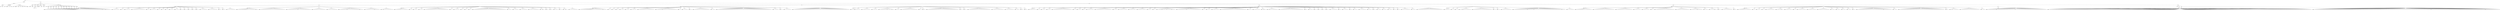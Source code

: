 digraph Tree {
	"t0" [label = "TEI"];
	"t1" [label = "teiHeader"];
	"t2" [label = "fileDesc"];
	"t3" [label = "titleStmt"];
	"t4" [label = "title"];
	"t5" [label = "author"];
	"t6" [label = "publicationStmt"];
	"t7" [label = "editor"];
	"t8" [label = "publisher"];
	"t9" [label = "idno"];
	"t10" [label = "rights"];
	"t11" [label = "SourceDesc"];
	"t12" [label = "genre"];
	"t13" [label = "inspiration"];
	"t14" [label = "structure"];
	"t15" [label = "type"];
	"t16" [label = "periode"];
	"t17" [label = "taille"];
	"t18" [label = "permalien"];
	"t19" [label = "text"];
	"t20" [label = "front"];
	"t21" [label = "docTitle"];
	"t22" [label = "titlePart"];
	"t23" [label = "titlePart"];
	"t24" [label = "docDate"];
	"t25" [label = "docAuthor"];
	"t26" [label = "docImprint"];
	"t27" [label = "privilege"];
	"t28" [label = "head"];
	"t29" [label = "p"];
	"t30" [label = "acheveImprime"];
	"t31" [label = "printer"];
	"t32" [label = "performance"];
	"t33" [label = "premiere"];
	"t34" [label = "castList"];
	"t35" [label = "head"];
	"t36" [label = "castItem"];
	"t37" [label = "role"];
	"t38" [label = "castItem"];
	"t39" [label = "role"];
	"t40" [label = "castItem"];
	"t41" [label = "role"];
	"t42" [label = "castItem"];
	"t43" [label = "role"];
	"t44" [label = "castItem"];
	"t45" [label = "role"];
	"t46" [label = "castItem"];
	"t47" [label = "role"];
	"t48" [label = "castItem"];
	"t49" [label = "role"];
	"t50" [label = "castItem"];
	"t51" [label = "role"];
	"t52" [label = "castItem"];
	"t53" [label = "role"];
	"t54" [label = "castItem"];
	"t55" [label = "role"];
	"t56" [label = "castItem"];
	"t57" [label = "role"];
	"t58" [label = "castItem"];
	"t59" [label = "role"];
	"t60" [label = "set"];
	"t61" [label = "body"];
	"t62" [label = "div1"];
	"t63" [label = "head"];
	"t64" [label = "div2"];
	"t65" [label = "head"];
	"t66" [label = "sp"];
	"t67" [label = "speaker"];
	"t68" [label = "l"];
	"t69" [label = "l"];
	"t70" [label = "l"];
	"t71" [label = "l"];
	"t72" [label = "l"];
	"t73" [label = "l"];
	"t74" [label = "l"];
	"t75" [label = "l"];
	"t76" [label = "l"];
	"t77" [label = "l"];
	"t78" [label = "l"];
	"t79" [label = "l"];
	"t80" [label = "l"];
	"t81" [label = "l"];
	"t82" [label = "l"];
	"t83" [label = "l"];
	"t84" [label = "l"];
	"t85" [label = "l"];
	"t86" [label = "l"];
	"t87" [label = "l"];
	"t88" [label = "l"];
	"t89" [label = "l"];
	"t90" [label = "l"];
	"t91" [label = "l"];
	"t92" [label = "l"];
	"t93" [label = "l"];
	"t94" [label = "l"];
	"t95" [label = "l"];
	"t96" [label = "l"];
	"t97" [label = "l"];
	"t98" [label = "l"];
	"t99" [label = "l"];
	"t100" [label = "l"];
	"t101" [label = "l"];
	"t102" [label = "l"];
	"t103" [label = "l"];
	"t104" [label = "note"];
	"t105" [label = "l"];
	"t106" [label = "note"];
	"t107" [label = "l"];
	"t108" [label = "l"];
	"t109" [label = "l"];
	"t110" [label = "sp"];
	"t111" [label = "speaker"];
	"t112" [label = "l"];
	"t113" [label = "l"];
	"t114" [label = "l"];
	"t115" [label = "l"];
	"t116" [label = "sp"];
	"t117" [label = "speaker"];
	"t118" [label = "l"];
	"t119" [label = "sp"];
	"t120" [label = "speaker"];
	"t121" [label = "l"];
	"t122" [label = "l"];
	"t123" [label = "l"];
	"t124" [label = "sp"];
	"t125" [label = "speaker"];
	"t126" [label = "l"];
	"t127" [label = "l"];
	"t128" [label = "l"];
	"t129" [label = "l"];
	"t130" [label = "l"];
	"t131" [label = "l"];
	"t132" [label = "l"];
	"t133" [label = "l"];
	"t134" [label = "sp"];
	"t135" [label = "speaker"];
	"t136" [label = "l"];
	"t137" [label = "sp"];
	"t138" [label = "speaker"];
	"t139" [label = "l"];
	"t140" [label = "l"];
	"t141" [label = "l"];
	"t142" [label = "sp"];
	"t143" [label = "speaker"];
	"t144" [label = "l"];
	"t145" [label = "sp"];
	"t146" [label = "speaker"];
	"t147" [label = "l"];
	"t148" [label = "sp"];
	"t149" [label = "speaker"];
	"t150" [label = "l"];
	"t151" [label = "sp"];
	"t152" [label = "speaker"];
	"t153" [label = "l"];
	"t154" [label = "l"];
	"t155" [label = "sp"];
	"t156" [label = "speaker"];
	"t157" [label = "l"];
	"t158" [label = "l"];
	"t159" [label = "sp"];
	"t160" [label = "speaker"];
	"t161" [label = "l"];
	"t162" [label = "sp"];
	"t163" [label = "speaker"];
	"t164" [label = "l"];
	"t165" [label = "sp"];
	"t166" [label = "speaker"];
	"t167" [label = "l"];
	"t168" [label = "sp"];
	"t169" [label = "speaker"];
	"t170" [label = "l"];
	"t171" [label = "sp"];
	"t172" [label = "speaker"];
	"t173" [label = "l"];
	"t174" [label = "sp"];
	"t175" [label = "speaker"];
	"t176" [label = "l"];
	"t177" [label = "l"];
	"t178" [label = "l"];
	"t179" [label = "l"];
	"t180" [label = "sp"];
	"t181" [label = "speaker"];
	"t182" [label = "l"];
	"t183" [label = "l"];
	"t184" [label = "l"];
	"t185" [label = "l"];
	"t186" [label = "l"];
	"t187" [label = "sp"];
	"t188" [label = "speaker"];
	"t189" [label = "l"];
	"t190" [label = "sp"];
	"t191" [label = "speaker"];
	"t192" [label = "l"];
	"t193" [label = "sp"];
	"t194" [label = "speaker"];
	"t195" [label = "l"];
	"t196" [label = "l"];
	"t197" [label = "l"];
	"t198" [label = "l"];
	"t199" [label = "l"];
	"t200" [label = "div2"];
	"t201" [label = "head"];
	"t202" [label = "sp"];
	"t203" [label = "speaker"];
	"t204" [label = "l"];
	"t205" [label = "l"];
	"t206" [label = "l"];
	"t207" [label = "l"];
	"t208" [label = "l"];
	"t209" [label = "l"];
	"t210" [label = "l"];
	"t211" [label = "l"];
	"t212" [label = "l"];
	"t213" [label = "l"];
	"t214" [label = "l"];
	"t215" [label = "note"];
	"t216" [label = "l"];
	"t217" [label = "sp"];
	"t218" [label = "speaker"];
	"t219" [label = "l"];
	"t220" [label = "l"];
	"t221" [label = "l"];
	"t222" [label = "l"];
	"t223" [label = "l"];
	"t224" [label = "l"];
	"t225" [label = "l"];
	"t226" [label = "l"];
	"t227" [label = "l"];
	"t228" [label = "l"];
	"t229" [label = "l"];
	"t230" [label = "l"];
	"t231" [label = "l"];
	"t232" [label = "l"];
	"t233" [label = "l"];
	"t234" [label = "l"];
	"t235" [label = "sp"];
	"t236" [label = "speaker"];
	"t237" [label = "l"];
	"t238" [label = "l"];
	"t239" [label = "l"];
	"t240" [label = "l"];
	"t241" [label = "l"];
	"t242" [label = "l"];
	"t243" [label = "note"];
	"t244" [label = "l"];
	"t245" [label = "l"];
	"t246" [label = "l"];
	"t247" [label = "l"];
	"t248" [label = "l"];
	"t249" [label = "l"];
	"t250" [label = "l"];
	"t251" [label = "l"];
	"t252" [label = "sp"];
	"t253" [label = "speaker"];
	"t254" [label = "l"];
	"t255" [label = "l"];
	"t256" [label = "l"];
	"t257" [label = "l"];
	"t258" [label = "l"];
	"t259" [label = "l"];
	"t260" [label = "l"];
	"t261" [label = "l"];
	"t262" [label = "sp"];
	"t263" [label = "speaker"];
	"t264" [label = "l"];
	"t265" [label = "l"];
	"t266" [label = "l"];
	"t267" [label = "l"];
	"t268" [label = "l"];
	"t269" [label = "l"];
	"t270" [label = "sp"];
	"t271" [label = "speaker"];
	"t272" [label = "l"];
	"t273" [label = "l"];
	"t274" [label = "l"];
	"t275" [label = "l"];
	"t276" [label = "note"];
	"t277" [label = "l"];
	"t278" [label = "l"];
	"t279" [label = "l"];
	"t280" [label = "l"];
	"t281" [label = "l"];
	"t282" [label = "l"];
	"t283" [label = "l"];
	"t284" [label = "note"];
	"t285" [label = "l"];
	"t286" [label = "l"];
	"t287" [label = "sp"];
	"t288" [label = "speaker"];
	"t289" [label = "l"];
	"t290" [label = "l"];
	"t291" [label = "l"];
	"t292" [label = "l"];
	"t293" [label = "l"];
	"t294" [label = "note"];
	"t295" [label = "l"];
	"t296" [label = "l"];
	"t297" [label = "l"];
	"t298" [label = "sp"];
	"t299" [label = "speaker"];
	"t300" [label = "note"];
	"t301" [label = "l"];
	"t302" [label = "l"];
	"t303" [label = "l"];
	"t304" [label = "l"];
	"t305" [label = "l"];
	"t306" [label = "l"];
	"t307" [label = "div2"];
	"t308" [label = "head"];
	"t309" [label = "sp"];
	"t310" [label = "speaker"];
	"t311" [label = "l"];
	"t312" [label = "l"];
	"t313" [label = "l"];
	"t314" [label = "l"];
	"t315" [label = "l"];
	"t316" [label = "l"];
	"t317" [label = "l"];
	"t318" [label = "l"];
	"t319" [label = "sp"];
	"t320" [label = "speaker"];
	"t321" [label = "l"];
	"t322" [label = "sp"];
	"t323" [label = "speaker"];
	"t324" [label = "l"];
	"t325" [label = "l"];
	"t326" [label = "sp"];
	"t327" [label = "speaker"];
	"t328" [label = "l"];
	"t329" [label = "l"];
	"t330" [label = "sp"];
	"t331" [label = "speaker"];
	"t332" [label = "l"];
	"t333" [label = "l"];
	"t334" [label = "l"];
	"t335" [label = "l"];
	"t336" [label = "l"];
	"t337" [label = "l"];
	"t338" [label = "l"];
	"t339" [label = "l"];
	"t340" [label = "l"];
	"t341" [label = "l"];
	"t342" [label = "l"];
	"t343" [label = "l"];
	"t344" [label = "l"];
	"t345" [label = "l"];
	"t346" [label = "l"];
	"t347" [label = "sp"];
	"t348" [label = "speaker"];
	"t349" [label = "l"];
	"t350" [label = "sp"];
	"t351" [label = "speaker"];
	"t352" [label = "l"];
	"t353" [label = "l"];
	"t354" [label = "l"];
	"t355" [label = "sp"];
	"t356" [label = "speaker"];
	"t357" [label = "l"];
	"t358" [label = "sp"];
	"t359" [label = "speaker"];
	"t360" [label = "l"];
	"t361" [label = "sp"];
	"t362" [label = "speaker"];
	"t363" [label = "l"];
	"t364" [label = "sp"];
	"t365" [label = "speaker"];
	"t366" [label = "l"];
	"t367" [label = "l"];
	"t368" [label = "l"];
	"t369" [label = "l"];
	"t370" [label = "l"];
	"t371" [label = "l"];
	"t372" [label = "l"];
	"t373" [label = "l"];
	"t374" [label = "l"];
	"t375" [label = "l"];
	"t376" [label = "l"];
	"t377" [label = "l"];
	"t378" [label = "l"];
	"t379" [label = "l"];
	"t380" [label = "l"];
	"t381" [label = "l"];
	"t382" [label = "l"];
	"t383" [label = "l"];
	"t384" [label = "l"];
	"t385" [label = "l"];
	"t386" [label = "l"];
	"t387" [label = "sp"];
	"t388" [label = "speaker"];
	"t389" [label = "l"];
	"t390" [label = "l"];
	"t391" [label = "sp"];
	"t392" [label = "speaker"];
	"t393" [label = "l"];
	"t394" [label = "l"];
	"t395" [label = "l"];
	"t396" [label = "sp"];
	"t397" [label = "speaker"];
	"t398" [label = "l"];
	"t399" [label = "l"];
	"t400" [label = "l"];
	"t401" [label = "l"];
	"t402" [label = "sp"];
	"t403" [label = "speaker"];
	"t404" [label = "l"];
	"t405" [label = "l"];
	"t406" [label = "l"];
	"t407" [label = "l"];
	"t408" [label = "l"];
	"t409" [label = "l"];
	"t410" [label = "sp"];
	"t411" [label = "speaker"];
	"t412" [label = "note"];
	"t413" [label = "l"];
	"t414" [label = "sp"];
	"t415" [label = "speaker"];
	"t416" [label = "l"];
	"t417" [label = "sp"];
	"t418" [label = "speaker"];
	"t419" [label = "l"];
	"t420" [label = "sp"];
	"t421" [label = "speaker"];
	"t422" [label = "l"];
	"t423" [label = "l"];
	"t424" [label = "sp"];
	"t425" [label = "speaker"];
	"t426" [label = "l"];
	"t427" [label = "sp"];
	"t428" [label = "speaker"];
	"t429" [label = "note"];
	"t430" [label = "l"];
	"t431" [label = "sp"];
	"t432" [label = "speaker"];
	"t433" [label = "l"];
	"t434" [label = "l"];
	"t435" [label = "l"];
	"t436" [label = "l"];
	"t437" [label = "l"];
	"t438" [label = "div1"];
	"t439" [label = "head"];
	"t440" [label = "div2"];
	"t441" [label = "head"];
	"t442" [label = "sp"];
	"t443" [label = "speaker"];
	"t444" [label = "l"];
	"t445" [label = "l"];
	"t446" [label = "l"];
	"t447" [label = "l"];
	"t448" [label = "l"];
	"t449" [label = "l"];
	"t450" [label = "l"];
	"t451" [label = "l"];
	"t452" [label = "l"];
	"t453" [label = "l"];
	"t454" [label = "l"];
	"t455" [label = "l"];
	"t456" [label = "l"];
	"t457" [label = "l"];
	"t458" [label = "note"];
	"t459" [label = "l"];
	"t460" [label = "l"];
	"t461" [label = "sp"];
	"t462" [label = "speaker"];
	"t463" [label = "l"];
	"t464" [label = "sp"];
	"t465" [label = "speaker"];
	"t466" [label = "l"];
	"t467" [label = "sp"];
	"t468" [label = "speaker"];
	"t469" [label = "l"];
	"t470" [label = "sp"];
	"t471" [label = "speaker"];
	"t472" [label = "l"];
	"t473" [label = "l"];
	"t474" [label = "sp"];
	"t475" [label = "speaker"];
	"t476" [label = "l"];
	"t477" [label = "l"];
	"t478" [label = "sp"];
	"t479" [label = "speaker"];
	"t480" [label = "l"];
	"t481" [label = "l"];
	"t482" [label = "l"];
	"t483" [label = "sp"];
	"t484" [label = "speaker"];
	"t485" [label = "l"];
	"t486" [label = "l"];
	"t487" [label = "l"];
	"t488" [label = "l"];
	"t489" [label = "l"];
	"t490" [label = "l"];
	"t491" [label = "l"];
	"t492" [label = "l"];
	"t493" [label = "l"];
	"t494" [label = "l"];
	"t495" [label = "sp"];
	"t496" [label = "speaker"];
	"t497" [label = "l"];
	"t498" [label = "l"];
	"t499" [label = "l"];
	"t500" [label = "note"];
	"t501" [label = "l"];
	"t502" [label = "l"];
	"t503" [label = "l"];
	"t504" [label = "l"];
	"t505" [label = "l"];
	"t506" [label = "l"];
	"t507" [label = "l"];
	"t508" [label = "l"];
	"t509" [label = "l"];
	"t510" [label = "sp"];
	"t511" [label = "speaker"];
	"t512" [label = "l"];
	"t513" [label = "sp"];
	"t514" [label = "speaker"];
	"t515" [label = "l"];
	"t516" [label = "l"];
	"t517" [label = "l"];
	"t518" [label = "sp"];
	"t519" [label = "speaker"];
	"t520" [label = "l"];
	"t521" [label = "sp"];
	"t522" [label = "speaker"];
	"t523" [label = "l"];
	"t524" [label = "l"];
	"t525" [label = "l"];
	"t526" [label = "l"];
	"t527" [label = "l"];
	"t528" [label = "l"];
	"t529" [label = "l"];
	"t530" [label = "l"];
	"t531" [label = "l"];
	"t532" [label = "l"];
	"t533" [label = "sp"];
	"t534" [label = "speaker"];
	"t535" [label = "l"];
	"t536" [label = "l"];
	"t537" [label = "sp"];
	"t538" [label = "speaker"];
	"t539" [label = "l"];
	"t540" [label = "l"];
	"t541" [label = "l"];
	"t542" [label = "l"];
	"t543" [label = "l"];
	"t544" [label = "l"];
	"t545" [label = "l"];
	"t546" [label = "l"];
	"t547" [label = "l"];
	"t548" [label = "l"];
	"t549" [label = "l"];
	"t550" [label = "l"];
	"t551" [label = "l"];
	"t552" [label = "l"];
	"t553" [label = "l"];
	"t554" [label = "l"];
	"t555" [label = "l"];
	"t556" [label = "l"];
	"t557" [label = "l"];
	"t558" [label = "l"];
	"t559" [label = "l"];
	"t560" [label = "l"];
	"t561" [label = "l"];
	"t562" [label = "l"];
	"t563" [label = "l"];
	"t564" [label = "l"];
	"t565" [label = "l"];
	"t566" [label = "l"];
	"t567" [label = "l"];
	"t568" [label = "l"];
	"t569" [label = "l"];
	"t570" [label = "l"];
	"t571" [label = "l"];
	"t572" [label = "l"];
	"t573" [label = "l"];
	"t574" [label = "sp"];
	"t575" [label = "speaker"];
	"t576" [label = "l"];
	"t577" [label = "l"];
	"t578" [label = "l"];
	"t579" [label = "sp"];
	"t580" [label = "speaker"];
	"t581" [label = "l"];
	"t582" [label = "sp"];
	"t583" [label = "speaker"];
	"t584" [label = "l"];
	"t585" [label = "l"];
	"t586" [label = "l"];
	"t587" [label = "l"];
	"t588" [label = "sp"];
	"t589" [label = "speaker"];
	"t590" [label = "l"];
	"t591" [label = "l"];
	"t592" [label = "l"];
	"t593" [label = "l"];
	"t594" [label = "l"];
	"t595" [label = "l"];
	"t596" [label = "l"];
	"t597" [label = "l"];
	"t598" [label = "l"];
	"t599" [label = "l"];
	"t600" [label = "l"];
	"t601" [label = "l"];
	"t602" [label = "l"];
	"t603" [label = "l"];
	"t604" [label = "l"];
	"t605" [label = "l"];
	"t606" [label = "l"];
	"t607" [label = "l"];
	"t608" [label = "l"];
	"t609" [label = "l"];
	"t610" [label = "l"];
	"t611" [label = "l"];
	"t612" [label = "l"];
	"t613" [label = "l"];
	"t614" [label = "l"];
	"t615" [label = "l"];
	"t616" [label = "l"];
	"t617" [label = "l"];
	"t618" [label = "l"];
	"t619" [label = "l"];
	"t620" [label = "l"];
	"t621" [label = "l"];
	"t622" [label = "l"];
	"t623" [label = "l"];
	"t624" [label = "l"];
	"t625" [label = "l"];
	"t626" [label = "div2"];
	"t627" [label = "head"];
	"t628" [label = "sp"];
	"t629" [label = "speaker"];
	"t630" [label = "l"];
	"t631" [label = "sp"];
	"t632" [label = "speaker"];
	"t633" [label = "l"];
	"t634" [label = "l"];
	"t635" [label = "l"];
	"t636" [label = "sp"];
	"t637" [label = "speaker"];
	"t638" [label = "l"];
	"t639" [label = "l"];
	"t640" [label = "l"];
	"t641" [label = "l"];
	"t642" [label = "l"];
	"t643" [label = "sp"];
	"t644" [label = "speaker"];
	"t645" [label = "l"];
	"t646" [label = "l"];
	"t647" [label = "l"];
	"t648" [label = "sp"];
	"t649" [label = "speaker"];
	"t650" [label = "l"];
	"t651" [label = "l"];
	"t652" [label = "l"];
	"t653" [label = "l"];
	"t654" [label = "note"];
	"t655" [label = "l"];
	"t656" [label = "l"];
	"t657" [label = "note"];
	"t658" [label = "l"];
	"t659" [label = "sp"];
	"t660" [label = "speaker"];
	"t661" [label = "l"];
	"t662" [label = "l"];
	"t663" [label = "sp"];
	"t664" [label = "speaker"];
	"t665" [label = "l"];
	"t666" [label = "l"];
	"t667" [label = "l"];
	"t668" [label = "l"];
	"t669" [label = "l"];
	"t670" [label = "l"];
	"t671" [label = "l"];
	"t672" [label = "l"];
	"t673" [label = "l"];
	"t674" [label = "l"];
	"t675" [label = "sp"];
	"t676" [label = "speaker"];
	"t677" [label = "l"];
	"t678" [label = "sp"];
	"t679" [label = "speaker"];
	"t680" [label = "l"];
	"t681" [label = "sp"];
	"t682" [label = "speaker"];
	"t683" [label = "l"];
	"t684" [label = "l"];
	"t685" [label = "l"];
	"t686" [label = "l"];
	"t687" [label = "l"];
	"t688" [label = "l"];
	"t689" [label = "l"];
	"t690" [label = "l"];
	"t691" [label = "l"];
	"t692" [label = "l"];
	"t693" [label = "l"];
	"t694" [label = "l"];
	"t695" [label = "l"];
	"t696" [label = "l"];
	"t697" [label = "l"];
	"t698" [label = "l"];
	"t699" [label = "l"];
	"t700" [label = "l"];
	"t701" [label = "l"];
	"t702" [label = "l"];
	"t703" [label = "sp"];
	"t704" [label = "speaker"];
	"t705" [label = "l"];
	"t706" [label = "sp"];
	"t707" [label = "speaker"];
	"t708" [label = "l"];
	"t709" [label = "sp"];
	"t710" [label = "speaker"];
	"t711" [label = "l"];
	"t712" [label = "l"];
	"t713" [label = "l"];
	"t714" [label = "l"];
	"t715" [label = "l"];
	"t716" [label = "l"];
	"t717" [label = "l"];
	"t718" [label = "l"];
	"t719" [label = "l"];
	"t720" [label = "l"];
	"t721" [label = "l"];
	"t722" [label = "l"];
	"t723" [label = "l"];
	"t724" [label = "l"];
	"t725" [label = "sp"];
	"t726" [label = "speaker"];
	"t727" [label = "l"];
	"t728" [label = "l"];
	"t729" [label = "l"];
	"t730" [label = "l"];
	"t731" [label = "l"];
	"t732" [label = "l"];
	"t733" [label = "l"];
	"t734" [label = "sp"];
	"t735" [label = "speaker"];
	"t736" [label = "l"];
	"t737" [label = "l"];
	"t738" [label = "l"];
	"t739" [label = "l"];
	"t740" [label = "l"];
	"t741" [label = "sp"];
	"t742" [label = "speaker"];
	"t743" [label = "l"];
	"t744" [label = "l"];
	"t745" [label = "sp"];
	"t746" [label = "speaker"];
	"t747" [label = "l"];
	"t748" [label = "sp"];
	"t749" [label = "speaker"];
	"t750" [label = "l"];
	"t751" [label = "div1"];
	"t752" [label = "head"];
	"t753" [label = "div2"];
	"t754" [label = "head"];
	"t755" [label = "sp"];
	"t756" [label = "speaker"];
	"t757" [label = "l"];
	"t758" [label = "l"];
	"t759" [label = "l"];
	"t760" [label = "l"];
	"t761" [label = "sp"];
	"t762" [label = "speaker"];
	"t763" [label = "l"];
	"t764" [label = "sp"];
	"t765" [label = "speaker"];
	"t766" [label = "l"];
	"t767" [label = "l"];
	"t768" [label = "sp"];
	"t769" [label = "speaker"];
	"t770" [label = "l"];
	"t771" [label = "l"];
	"t772" [label = "sp"];
	"t773" [label = "speaker"];
	"t774" [label = "l"];
	"t775" [label = "l"];
	"t776" [label = "l"];
	"t777" [label = "l"];
	"t778" [label = "l"];
	"t779" [label = "l"];
	"t780" [label = "l"];
	"t781" [label = "l"];
	"t782" [label = "l"];
	"t783" [label = "l"];
	"t784" [label = "l"];
	"t785" [label = "l"];
	"t786" [label = "sp"];
	"t787" [label = "speaker"];
	"t788" [label = "l"];
	"t789" [label = "sp"];
	"t790" [label = "speaker"];
	"t791" [label = "l"];
	"t792" [label = "l"];
	"t793" [label = "sp"];
	"t794" [label = "speaker"];
	"t795" [label = "l"];
	"t796" [label = "sp"];
	"t797" [label = "speaker"];
	"t798" [label = "l"];
	"t799" [label = "l"];
	"t800" [label = "l"];
	"t801" [label = "l"];
	"t802" [label = "sp"];
	"t803" [label = "speaker"];
	"t804" [label = "l"];
	"t805" [label = "l"];
	"t806" [label = "l"];
	"t807" [label = "l"];
	"t808" [label = "l"];
	"t809" [label = "l"];
	"t810" [label = "l"];
	"t811" [label = "l"];
	"t812" [label = "l"];
	"t813" [label = "l"];
	"t814" [label = "sp"];
	"t815" [label = "speaker"];
	"t816" [label = "l"];
	"t817" [label = "l"];
	"t818" [label = "sp"];
	"t819" [label = "speaker"];
	"t820" [label = "l"];
	"t821" [label = "l"];
	"t822" [label = "l"];
	"t823" [label = "l"];
	"t824" [label = "l"];
	"t825" [label = "sp"];
	"t826" [label = "speaker"];
	"t827" [label = "l"];
	"t828" [label = "l"];
	"t829" [label = "l"];
	"t830" [label = "l"];
	"t831" [label = "sp"];
	"t832" [label = "speaker"];
	"t833" [label = "l"];
	"t834" [label = "l"];
	"t835" [label = "l"];
	"t836" [label = "l"];
	"t837" [label = "l"];
	"t838" [label = "sp"];
	"t839" [label = "speaker"];
	"t840" [label = "l"];
	"t841" [label = "l"];
	"t842" [label = "sp"];
	"t843" [label = "speaker"];
	"t844" [label = "l"];
	"t845" [label = "sp"];
	"t846" [label = "speaker"];
	"t847" [label = "l"];
	"t848" [label = "l"];
	"t849" [label = "note"];
	"t850" [label = "l"];
	"t851" [label = "l"];
	"t852" [label = "note"];
	"t853" [label = "l"];
	"t854" [label = "l"];
	"t855" [label = "note"];
	"t856" [label = "l"];
	"t857" [label = "l"];
	"t858" [label = "sp"];
	"t859" [label = "speaker"];
	"t860" [label = "l"];
	"t861" [label = "l"];
	"t862" [label = "l"];
	"t863" [label = "l"];
	"t864" [label = "l"];
	"t865" [label = "note"];
	"t866" [label = "l"];
	"t867" [label = "l"];
	"t868" [label = "l"];
	"t869" [label = "l"];
	"t870" [label = "l"];
	"t871" [label = "l"];
	"t872" [label = "l"];
	"t873" [label = "l"];
	"t874" [label = "l"];
	"t875" [label = "sp"];
	"t876" [label = "speaker"];
	"t877" [label = "l"];
	"t878" [label = "sp"];
	"t879" [label = "speaker"];
	"t880" [label = "l"];
	"t881" [label = "l"];
	"t882" [label = "sp"];
	"t883" [label = "speaker"];
	"t884" [label = "l"];
	"t885" [label = "l"];
	"t886" [label = "l"];
	"t887" [label = "l"];
	"t888" [label = "sp"];
	"t889" [label = "speaker"];
	"t890" [label = "l"];
	"t891" [label = "l"];
	"t892" [label = "l"];
	"t893" [label = "l"];
	"t894" [label = "l"];
	"t895" [label = "l"];
	"t896" [label = "l"];
	"t897" [label = "l"];
	"t898" [label = "l"];
	"t899" [label = "l"];
	"t900" [label = "l"];
	"t901" [label = "l"];
	"t902" [label = "l"];
	"t903" [label = "l"];
	"t904" [label = "l"];
	"t905" [label = "l"];
	"t906" [label = "sp"];
	"t907" [label = "speaker"];
	"t908" [label = "l"];
	"t909" [label = "l"];
	"t910" [label = "sp"];
	"t911" [label = "speaker"];
	"t912" [label = "l"];
	"t913" [label = "l"];
	"t914" [label = "l"];
	"t915" [label = "l"];
	"t916" [label = "sp"];
	"t917" [label = "speaker"];
	"t918" [label = "note"];
	"t919" [label = "l"];
	"t920" [label = "sp"];
	"t921" [label = "speaker"];
	"t922" [label = "note"];
	"t923" [label = "l"];
	"t924" [label = "l"];
	"t925" [label = "l"];
	"t926" [label = "l"];
	"t927" [label = "l"];
	"t928" [label = "sp"];
	"t929" [label = "speaker"];
	"t930" [label = "l"];
	"t931" [label = "l"];
	"t932" [label = "l"];
	"t933" [label = "l"];
	"t934" [label = "l"];
	"t935" [label = "l"];
	"t936" [label = "l"];
	"t937" [label = "l"];
	"t938" [label = "l"];
	"t939" [label = "l"];
	"t940" [label = "l"];
	"t941" [label = "l"];
	"t942" [label = "l"];
	"t943" [label = "l"];
	"t944" [label = "l"];
	"t945" [label = "sp"];
	"t946" [label = "speaker"];
	"t947" [label = "l"];
	"t948" [label = "sp"];
	"t949" [label = "speaker"];
	"t950" [label = "l"];
	"t951" [label = "l"];
	"t952" [label = "sp"];
	"t953" [label = "speaker"];
	"t954" [label = "l"];
	"t955" [label = "sp"];
	"t956" [label = "speaker"];
	"t957" [label = "l"];
	"t958" [label = "sp"];
	"t959" [label = "speaker"];
	"t960" [label = "l"];
	"t961" [label = "sp"];
	"t962" [label = "speaker"];
	"t963" [label = "l"];
	"t964" [label = "sp"];
	"t965" [label = "speaker"];
	"t966" [label = "l"];
	"t967" [label = "l"];
	"t968" [label = "l"];
	"t969" [label = "l"];
	"t970" [label = "sp"];
	"t971" [label = "speaker"];
	"t972" [label = "l"];
	"t973" [label = "sp"];
	"t974" [label = "speaker"];
	"t975" [label = "l"];
	"t976" [label = "l"];
	"t977" [label = "l"];
	"t978" [label = "sp"];
	"t979" [label = "speaker"];
	"t980" [label = "l"];
	"t981" [label = "sp"];
	"t982" [label = "speaker"];
	"t983" [label = "l"];
	"t984" [label = "l"];
	"t985" [label = "sp"];
	"t986" [label = "speaker"];
	"t987" [label = "l"];
	"t988" [label = "l"];
	"t989" [label = "l"];
	"t990" [label = "l"];
	"t991" [label = "sp"];
	"t992" [label = "speaker"];
	"t993" [label = "l"];
	"t994" [label = "l"];
	"t995" [label = "sp"];
	"t996" [label = "speaker"];
	"t997" [label = "l"];
	"t998" [label = "sp"];
	"t999" [label = "speaker"];
	"t1000" [label = "l"];
	"t1001" [label = "l"];
	"t1002" [label = "sp"];
	"t1003" [label = "speaker"];
	"t1004" [label = "l"];
	"t1005" [label = "l"];
	"t1006" [label = "sp"];
	"t1007" [label = "speaker"];
	"t1008" [label = "l"];
	"t1009" [label = "l"];
	"t1010" [label = "sp"];
	"t1011" [label = "speaker"];
	"t1012" [label = "l"];
	"t1013" [label = "sp"];
	"t1014" [label = "speaker"];
	"t1015" [label = "l"];
	"t1016" [label = "sp"];
	"t1017" [label = "speaker"];
	"t1018" [label = "l"];
	"t1019" [label = "l"];
	"t1020" [label = "l"];
	"t1021" [label = "l"];
	"t1022" [label = "l"];
	"t1023" [label = "sp"];
	"t1024" [label = "speaker"];
	"t1025" [label = "l"];
	"t1026" [label = "l"];
	"t1027" [label = "sp"];
	"t1028" [label = "speaker"];
	"t1029" [label = "l"];
	"t1030" [label = "l"];
	"t1031" [label = "l"];
	"t1032" [label = "l"];
	"t1033" [label = "l"];
	"t1034" [label = "l"];
	"t1035" [label = "l"];
	"t1036" [label = "l"];
	"t1037" [label = "l"];
	"t1038" [label = "l"];
	"t1039" [label = "l"];
	"t1040" [label = "l"];
	"t1041" [label = "l"];
	"t1042" [label = "l"];
	"t1043" [label = "l"];
	"t1044" [label = "l"];
	"t1045" [label = "div2"];
	"t1046" [label = "head"];
	"t1047" [label = "sp"];
	"t1048" [label = "speaker"];
	"t1049" [label = "l"];
	"t1050" [label = "l"];
	"t1051" [label = "l"];
	"t1052" [label = "sp"];
	"t1053" [label = "speaker"];
	"t1054" [label = "l"];
	"t1055" [label = "sp"];
	"t1056" [label = "speaker"];
	"t1057" [label = "l"];
	"t1058" [label = "sp"];
	"t1059" [label = "speaker"];
	"t1060" [label = "l"];
	"t1061" [label = "note"];
	"t1062" [label = "l"];
	"t1063" [label = "l"];
	"t1064" [label = "l"];
	"t1065" [label = "l"];
	"t1066" [label = "l"];
	"t1067" [label = "sp"];
	"t1068" [label = "speaker"];
	"t1069" [label = "l"];
	"t1070" [label = "l"];
	"t1071" [label = "l"];
	"t1072" [label = "l"];
	"t1073" [label = "l"];
	"t1074" [label = "l"];
	"t1075" [label = "l"];
	"t1076" [label = "l"];
	"t1077" [label = "l"];
	"t1078" [label = "l"];
	"t1079" [label = "l"];
	"t1080" [label = "l"];
	"t1081" [label = "sp"];
	"t1082" [label = "speaker"];
	"t1083" [label = "l"];
	"t1084" [label = "sp"];
	"t1085" [label = "speaker"];
	"t1086" [label = "l"];
	"t1087" [label = "sp"];
	"t1088" [label = "speaker"];
	"t1089" [label = "l"];
	"t1090" [label = "l"];
	"t1091" [label = "l"];
	"t1092" [label = "l"];
	"t1093" [label = "l"];
	"t1094" [label = "l"];
	"t1095" [label = "sp"];
	"t1096" [label = "speaker"];
	"t1097" [label = "l"];
	"t1098" [label = "l"];
	"t1099" [label = "l"];
	"t1100" [label = "l"];
	"t1101" [label = "l"];
	"t1102" [label = "l"];
	"t1103" [label = "l"];
	"t1104" [label = "l"];
	"t1105" [label = "note"];
	"t1106" [label = "l"];
	"t1107" [label = "l"];
	"t1108" [label = "l"];
	"t1109" [label = "note"];
	"t1110" [label = "l"];
	"t1111" [label = "l"];
	"t1112" [label = "l"];
	"t1113" [label = "l"];
	"t1114" [label = "l"];
	"t1115" [label = "l"];
	"t1116" [label = "l"];
	"t1117" [label = "l"];
	"t1118" [label = "l"];
	"t1119" [label = "l"];
	"t1120" [label = "l"];
	"t1121" [label = "l"];
	"t1122" [label = "l"];
	"t1123" [label = "l"];
	"t1124" [label = "l"];
	"t1125" [label = "l"];
	"t1126" [label = "l"];
	"t1127" [label = "note"];
	"t1128" [label = "l"];
	"t1129" [label = "l"];
	"t1130" [label = "sp"];
	"t1131" [label = "speaker"];
	"t1132" [label = "l"];
	"t1133" [label = "l"];
	"t1134" [label = "l"];
	"t1135" [label = "l"];
	"t1136" [label = "div1"];
	"t1137" [label = "head"];
	"t1138" [label = "div2"];
	"t1139" [label = "head"];
	"t1140" [label = "sp"];
	"t1141" [label = "speaker"];
	"t1142" [label = "l"];
	"t1143" [label = "l"];
	"t1144" [label = "l"];
	"t1145" [label = "l"];
	"t1146" [label = "l"];
	"t1147" [label = "l"];
	"t1148" [label = "l"];
	"t1149" [label = "l"];
	"t1150" [label = "l"];
	"t1151" [label = "l"];
	"t1152" [label = "sp"];
	"t1153" [label = "speaker"];
	"t1154" [label = "l"];
	"t1155" [label = "l"];
	"t1156" [label = "l"];
	"t1157" [label = "l"];
	"t1158" [label = "l"];
	"t1159" [label = "l"];
	"t1160" [label = "l"];
	"t1161" [label = "l"];
	"t1162" [label = "l"];
	"t1163" [label = "l"];
	"t1164" [label = "l"];
	"t1165" [label = "l"];
	"t1166" [label = "l"];
	"t1167" [label = "sp"];
	"t1168" [label = "speaker"];
	"t1169" [label = "l"];
	"t1170" [label = "l"];
	"t1171" [label = "l"];
	"t1172" [label = "l"];
	"t1173" [label = "l"];
	"t1174" [label = "l"];
	"t1175" [label = "l"];
	"t1176" [label = "l"];
	"t1177" [label = "l"];
	"t1178" [label = "l"];
	"t1179" [label = "sp"];
	"t1180" [label = "speaker"];
	"t1181" [label = "l"];
	"t1182" [label = "l"];
	"t1183" [label = "l"];
	"t1184" [label = "l"];
	"t1185" [label = "sp"];
	"t1186" [label = "speaker"];
	"t1187" [label = "l"];
	"t1188" [label = "l"];
	"t1189" [label = "l"];
	"t1190" [label = "l"];
	"t1191" [label = "sp"];
	"t1192" [label = "speaker"];
	"t1193" [label = "l"];
	"t1194" [label = "sp"];
	"t1195" [label = "speaker"];
	"t1196" [label = "l"];
	"t1197" [label = "l"];
	"t1198" [label = "l"];
	"t1199" [label = "l"];
	"t1200" [label = "l"];
	"t1201" [label = "l"];
	"t1202" [label = "l"];
	"t1203" [label = "l"];
	"t1204" [label = "l"];
	"t1205" [label = "l"];
	"t1206" [label = "l"];
	"t1207" [label = "l"];
	"t1208" [label = "sp"];
	"t1209" [label = "speaker"];
	"t1210" [label = "l"];
	"t1211" [label = "l"];
	"t1212" [label = "l"];
	"t1213" [label = "l"];
	"t1214" [label = "l"];
	"t1215" [label = "l"];
	"t1216" [label = "l"];
	"t1217" [label = "l"];
	"t1218" [label = "sp"];
	"t1219" [label = "speaker"];
	"t1220" [label = "l"];
	"t1221" [label = "l"];
	"t1222" [label = "l"];
	"t1223" [label = "note"];
	"t1224" [label = "l"];
	"t1225" [label = "l"];
	"t1226" [label = "l"];
	"t1227" [label = "sp"];
	"t1228" [label = "speaker"];
	"t1229" [label = "l"];
	"t1230" [label = "l"];
	"t1231" [label = "sp"];
	"t1232" [label = "speaker"];
	"t1233" [label = "l"];
	"t1234" [label = "l"];
	"t1235" [label = "note"];
	"t1236" [label = "l"];
	"t1237" [label = "sp"];
	"t1238" [label = "speaker"];
	"t1239" [label = "l"];
	"t1240" [label = "sp"];
	"t1241" [label = "speaker"];
	"t1242" [label = "l"];
	"t1243" [label = "l"];
	"t1244" [label = "l"];
	"t1245" [label = "l"];
	"t1246" [label = "l"];
	"t1247" [label = "l"];
	"t1248" [label = "sp"];
	"t1249" [label = "speaker"];
	"t1250" [label = "l"];
	"t1251" [label = "div2"];
	"t1252" [label = "head"];
	"t1253" [label = "sp"];
	"t1254" [label = "speaker"];
	"t1255" [label = "l"];
	"t1256" [label = "l"];
	"t1257" [label = "l"];
	"t1258" [label = "l"];
	"t1259" [label = "l"];
	"t1260" [label = "l"];
	"t1261" [label = "l"];
	"t1262" [label = "l"];
	"t1263" [label = "sp"];
	"t1264" [label = "speaker"];
	"t1265" [label = "l"];
	"t1266" [label = "sp"];
	"t1267" [label = "speaker"];
	"t1268" [label = "l"];
	"t1269" [label = "l"];
	"t1270" [label = "sp"];
	"t1271" [label = "speaker"];
	"t1272" [label = "l"];
	"t1273" [label = "sp"];
	"t1274" [label = "speaker"];
	"t1275" [label = "l"];
	"t1276" [label = "l"];
	"t1277" [label = "l"];
	"t1278" [label = "l"];
	"t1279" [label = "l"];
	"t1280" [label = "sp"];
	"t1281" [label = "speaker"];
	"t1282" [label = "l"];
	"t1283" [label = "l"];
	"t1284" [label = "note"];
	"t1285" [label = "l"];
	"t1286" [label = "sp"];
	"t1287" [label = "speaker"];
	"t1288" [label = "l"];
	"t1289" [label = "l"];
	"t1290" [label = "l"];
	"t1291" [label = "l"];
	"t1292" [label = "sp"];
	"t1293" [label = "speaker"];
	"t1294" [label = "l"];
	"t1295" [label = "sp"];
	"t1296" [label = "speaker"];
	"t1297" [label = "l"];
	"t1298" [label = "l"];
	"t1299" [label = "l"];
	"t1300" [label = "l"];
	"t1301" [label = "l"];
	"t1302" [label = "sp"];
	"t1303" [label = "speaker"];
	"t1304" [label = "l"];
	"t1305" [label = "l"];
	"t1306" [label = "l"];
	"t1307" [label = "l"];
	"t1308" [label = "l"];
	"t1309" [label = "sp"];
	"t1310" [label = "speaker"];
	"t1311" [label = "l"];
	"t1312" [label = "l"];
	"t1313" [label = "l"];
	"t1314" [label = "l"];
	"t1315" [label = "l"];
	"t1316" [label = "l"];
	"t1317" [label = "l"];
	"t1318" [label = "sp"];
	"t1319" [label = "speaker"];
	"t1320" [label = "l"];
	"t1321" [label = "l"];
	"t1322" [label = "sp"];
	"t1323" [label = "speaker"];
	"t1324" [label = "l"];
	"t1325" [label = "l"];
	"t1326" [label = "sp"];
	"t1327" [label = "speaker"];
	"t1328" [label = "l"];
	"t1329" [label = "l"];
	"t1330" [label = "sp"];
	"t1331" [label = "speaker"];
	"t1332" [label = "l"];
	"t1333" [label = "l"];
	"t1334" [label = "sp"];
	"t1335" [label = "speaker"];
	"t1336" [label = "l"];
	"t1337" [label = "sp"];
	"t1338" [label = "speaker"];
	"t1339" [label = "l"];
	"t1340" [label = "l"];
	"t1341" [label = "l"];
	"t1342" [label = "l"];
	"t1343" [label = "l"];
	"t1344" [label = "l"];
	"t1345" [label = "l"];
	"t1346" [label = "l"];
	"t1347" [label = "l"];
	"t1348" [label = "l"];
	"t1349" [label = "l"];
	"t1350" [label = "l"];
	"t1351" [label = "l"];
	"t1352" [label = "l"];
	"t1353" [label = "l"];
	"t1354" [label = "l"];
	"t1355" [label = "note"];
	"t1356" [label = "l"];
	"t1357" [label = "l"];
	"t1358" [label = "l"];
	"t1359" [label = "l"];
	"t1360" [label = "l"];
	"t1361" [label = "sp"];
	"t1362" [label = "speaker"];
	"t1363" [label = "l"];
	"t1364" [label = "l"];
	"t1365" [label = "sp"];
	"t1366" [label = "speaker"];
	"t1367" [label = "l"];
	"t1368" [label = "l"];
	"t1369" [label = "l"];
	"t1370" [label = "l"];
	"t1371" [label = "l"];
	"t1372" [label = "l"];
	"t1373" [label = "l"];
	"t1374" [label = "l"];
	"t1375" [label = "l"];
	"t1376" [label = "l"];
	"t1377" [label = "l"];
	"t1378" [label = "l"];
	"t1379" [label = "l"];
	"t1380" [label = "l"];
	"t1381" [label = "l"];
	"t1382" [label = "l"];
	"t1383" [label = "l"];
	"t1384" [label = "l"];
	"t1385" [label = "l"];
	"t1386" [label = "l"];
	"t1387" [label = "l"];
	"t1388" [label = "l"];
	"t1389" [label = "l"];
	"t1390" [label = "l"];
	"t1391" [label = "l"];
	"t1392" [label = "l"];
	"t1393" [label = "l"];
	"t1394" [label = "l"];
	"t1395" [label = "l"];
	"t1396" [label = "sp"];
	"t1397" [label = "speaker"];
	"t1398" [label = "l"];
	"t1399" [label = "sp"];
	"t1400" [label = "speaker"];
	"t1401" [label = "note"];
	"t1402" [label = "l"];
	"t1403" [label = "l"];
	"t1404" [label = "l"];
	"t1405" [label = "l"];
	"t1406" [label = "sp"];
	"t1407" [label = "speaker"];
	"t1408" [label = "l"];
	"t1409" [label = "l"];
	"t1410" [label = "l"];
	"t1411" [label = "l"];
	"t1412" [label = "l"];
	"t1413" [label = "l"];
	"t1414" [label = "l"];
	"t1415" [label = "l"];
	"t1416" [label = "l"];
	"t1417" [label = "l"];
	"t1418" [label = "l"];
	"t1419" [label = "l"];
	"t1420" [label = "sp"];
	"t1421" [label = "speaker"];
	"t1422" [label = "l"];
	"t1423" [label = "l"];
	"t1424" [label = "div2"];
	"t1425" [label = "head"];
	"t1426" [label = "sp"];
	"t1427" [label = "speaker"];
	"t1428" [label = "l"];
	"t1429" [label = "l"];
	"t1430" [label = "l"];
	"t1431" [label = "l"];
	"t1432" [label = "l"];
	"t1433" [label = "note"];
	"t1434" [label = "l"];
	"t1435" [label = "l"];
	"t1436" [label = "l"];
	"t1437" [label = "l"];
	"t1438" [label = "l"];
	"t1439" [label = "l"];
	"t1440" [label = "l"];
	"t1441" [label = "l"];
	"t1442" [label = "l"];
	"t1443" [label = "l"];
	"t1444" [label = "l"];
	"t1445" [label = "note"];
	"t1446" [label = "l"];
	"t1447" [label = "l"];
	"t1448" [label = "l"];
	"t1449" [label = "l"];
	"t1450" [label = "l"];
	"t1451" [label = "l"];
	"t1452" [label = "l"];
	"t1453" [label = "l"];
	"t1454" [label = "l"];
	"t1455" [label = "l"];
	"t1456" [label = "l"];
	"t1457" [label = "l"];
	"t1458" [label = "l"];
	"t1459" [label = "l"];
	"t1460" [label = "l"];
	"t1461" [label = "l"];
	"t1462" [label = "l"];
	"t1463" [label = "l"];
	"t1464" [label = "l"];
	"t1465" [label = "l"];
	"t1466" [label = "div1"];
	"t1467" [label = "head"];
	"t1468" [label = "div2"];
	"t1469" [label = "head"];
	"t1470" [label = "sp"];
	"t1471" [label = "speaker"];
	"t1472" [label = "l"];
	"t1473" [label = "l"];
	"t1474" [label = "l"];
	"t1475" [label = "l"];
	"t1476" [label = "l"];
	"t1477" [label = "l"];
	"t1478" [label = "l"];
	"t1479" [label = "l"];
	"t1480" [label = "l"];
	"t1481" [label = "l"];
	"t1482" [label = "l"];
	"t1483" [label = "l"];
	"t1484" [label = "l"];
	"t1485" [label = "l"];
	"t1486" [label = "l"];
	"t1487" [label = "l"];
	"t1488" [label = "l"];
	"t1489" [label = "l"];
	"t1490" [label = "l"];
	"t1491" [label = "l"];
	"t1492" [label = "l"];
	"t1493" [label = "l"];
	"t1494" [label = "l"];
	"t1495" [label = "l"];
	"t1496" [label = "l"];
	"t1497" [label = "l"];
	"t1498" [label = "l"];
	"t1499" [label = "l"];
	"t1500" [label = "l"];
	"t1501" [label = "l"];
	"t1502" [label = "l"];
	"t1503" [label = "l"];
	"t1504" [label = "l"];
	"t1505" [label = "l"];
	"t1506" [label = "l"];
	"t1507" [label = "l"];
	"t1508" [label = "l"];
	"t1509" [label = "l"];
	"t1510" [label = "l"];
	"t1511" [label = "l"];
	"t1512" [label = "l"];
	"t1513" [label = "l"];
	"t1514" [label = "l"];
	"t1515" [label = "l"];
	"t1516" [label = "l"];
	"t1517" [label = "l"];
	"t1518" [label = "l"];
	"t1519" [label = "l"];
	"t1520" [label = "l"];
	"t1521" [label = "l"];
	"t1522" [label = "l"];
	"t1523" [label = "l"];
	"t1524" [label = "l"];
	"t1525" [label = "l"];
	"t1526" [label = "l"];
	"t1527" [label = "l"];
	"t1528" [label = "l"];
	"t1529" [label = "l"];
	"t1530" [label = "l"];
	"t1531" [label = "l"];
	"t1532" [label = "l"];
	"t1533" [label = "l"];
	"t1534" [label = "l"];
	"t1535" [label = "l"];
	"t1536" [label = "l"];
	"t1537" [label = "l"];
	"t1538" [label = "l"];
	"t1539" [label = "l"];
	"t1540" [label = "l"];
	"t1541" [label = "l"];
	"t1542" [label = "l"];
	"t1543" [label = "l"];
	"t1544" [label = "l"];
	"t1545" [label = "l"];
	"t1546" [label = "l"];
	"t1547" [label = "l"];
	"t1548" [label = "l"];
	"t1549" [label = "l"];
	"t1550" [label = "l"];
	"t1551" [label = "l"];
	"t1552" [label = "l"];
	"t1553" [label = "l"];
	"t1554" [label = "l"];
	"t1555" [label = "l"];
	"t1556" [label = "l"];
	"t1557" [label = "l"];
	"t1558" [label = "l"];
	"t1559" [label = "l"];
	"t1560" [label = "l"];
	"t1561" [label = "l"];
	"t1562" [label = "l"];
	"t1563" [label = "l"];
	"t1564" [label = "l"];
	"t1565" [label = "l"];
	"t1566" [label = "l"];
	"t1567" [label = "l"];
	"t1568" [label = "l"];
	"t1569" [label = "l"];
	"t1570" [label = "l"];
	"t1571" [label = "l"];
	"t1572" [label = "l"];
	"t1573" [label = "l"];
	"t1574" [label = "l"];
	"t1575" [label = "l"];
	"t1576" [label = "l"];
	"t1577" [label = "l"];
	"t1578" [label = "l"];
	"t1579" [label = "l"];
	"t1580" [label = "l"];
	"t1581" [label = "l"];
	"t1582" [label = "l"];
	"t1583" [label = "l"];
	"t1584" [label = "l"];
	"t1585" [label = "l"];
	"t1586" [label = "l"];
	"t1587" [label = "l"];
	"t1588" [label = "l"];
	"t1589" [label = "l"];
	"t1590" [label = "l"];
	"t1591" [label = "l"];
	"t1592" [label = "l"];
	"t1593" [label = "l"];
	"t1594" [label = "l"];
	"t1595" [label = "l"];
	"t1596" [label = "l"];
	"t1597" [label = "l"];
	"t1598" [label = "l"];
	"t1599" [label = "l"];
	"t1600" [label = "l"];
	"t1601" [label = "l"];
	"t1602" [label = "l"];
	"t1603" [label = "l"];
	"t1604" [label = "l"];
	"t1605" [label = "l"];
	"t1606" [label = "l"];
	"t1607" [label = "l"];
	"t1608" [label = "l"];
	"t1609" [label = "l"];
	"t1610" [label = "l"];
	"t1611" [label = "l"];
	"t1612" [label = "l"];
	"t1613" [label = "l"];
	"t1614" [label = "l"];
	"t1615" [label = "l"];
	"t1616" [label = "l"];
	"t1617" [label = "l"];
	"t1618" [label = "l"];
	"t1619" [label = "l"];
	"t1620" [label = "l"];
	"t1621" [label = "l"];
	"t1622" [label = "l"];
	"t1623" [label = "l"];
	"t1624" [label = "l"];
	"t1625" [label = "l"];
	"t1626" [label = "l"];
	"t1627" [label = "l"];
	"t1628" [label = "l"];
	"t1629" [label = "l"];
	"t1630" [label = "l"];
	"t1631" [label = "l"];
	"t1632" [label = "l"];
	"t1633" [label = "l"];
	"t1634" [label = "l"];
	"t1635" [label = "l"];
	"t1636" [label = "l"];
	"t1637" [label = "l"];
	"t1638" [label = "l"];
	"t1639" [label = "l"];
	"t1640" [label = "l"];
	"t1641" [label = "l"];
	"t1642" [label = "div2"];
	"t1643" [label = "head"];
	"t1644" [label = "sp"];
	"t1645" [label = "speaker"];
	"t1646" [label = "l"];
	"t1647" [label = "l"];
	"t1648" [label = "l"];
	"t1649" [label = "l"];
	"t1650" [label = "l"];
	"t1651" [label = "l"];
	"t1652" [label = "l"];
	"t1653" [label = "l"];
	"t1654" [label = "l"];
	"t1655" [label = "l"];
	"t1656" [label = "l"];
	"t1657" [label = "l"];
	"t1658" [label = "l"];
	"t1659" [label = "l"];
	"t1660" [label = "l"];
	"t1661" [label = "l"];
	"t1662" [label = "l"];
	"t1663" [label = "l"];
	"t1664" [label = "l"];
	"t1665" [label = "l"];
	"t1666" [label = "l"];
	"t1667" [label = "l"];
	"t1668" [label = "l"];
	"t1669" [label = "l"];
	"t1670" [label = "l"];
	"t1671" [label = "l"];
	"t1672" [label = "l"];
	"t1673" [label = "l"];
	"t1674" [label = "l"];
	"t1675" [label = "l"];
	"t1676" [label = "l"];
	"t1677" [label = "l"];
	"t1678" [label = "l"];
	"t1679" [label = "l"];
	"t1680" [label = "l"];
	"t1681" [label = "l"];
	"t1682" [label = "l"];
	"t1683" [label = "l"];
	"t1684" [label = "l"];
	"t1685" [label = "l"];
	"t1686" [label = "l"];
	"t1687" [label = "l"];
	"t1688" [label = "l"];
	"t1689" [label = "l"];
	"t1690" [label = "l"];
	"t1691" [label = "l"];
	"t1692" [label = "l"];
	"t1693" [label = "l"];
	"t1694" [label = "l"];
	"t1695" [label = "l"];
	"t1696" [label = "l"];
	"t1697" [label = "l"];
	"t1698" [label = "l"];
	"t1699" [label = "l"];
	"t1700" [label = "l"];
	"t1701" [label = "l"];
	"t1702" [label = "l"];
	"t1703" [label = "l"];
	"t1704" [label = "l"];
	"t1705" [label = "l"];
	"t1706" [label = "l"];
	"t1707" [label = "l"];
	"t1708" [label = "l"];
	"t1709" [label = "l"];
	"t1710" [label = "l"];
	"t1711" [label = "l"];
	"t1712" [label = "l"];
	"t1713" [label = "l"];
	"t1714" [label = "l"];
	"t1715" [label = "l"];
	"t1716" [label = "l"];
	"t1717" [label = "l"];
	"t1718" [label = "l"];
	"t1719" [label = "l"];
	"t1720" [label = "l"];
	"t1721" [label = "note"];
	"t1722" [label = "l"];
	"t1723" [label = "l"];
	"t1724" [label = "l"];
	"t1725" [label = "l"];
	"t1726" [label = "l"];
	"t1727" [label = "l"];
	"t1728" [label = "l"];
	"t1729" [label = "l"];
	"t1730" [label = "l"];
	"t1731" [label = "l"];
	"t1732" [label = "l"];
	"t1733" [label = "l"];
	"t1734" [label = "l"];
	"t1735" [label = "l"];
	"t1736" [label = "l"];
	"t1737" [label = "l"];
	"t1738" [label = "l"];
	"t1739" [label = "l"];
	"t1740" [label = "l"];
	"t1741" [label = "l"];
	"t1742" [label = "l"];
	"t1743" [label = "l"];
	"t1744" [label = "l"];
	"t1745" [label = "l"];
	"t1746" [label = "l"];
	"t1747" [label = "l"];
	"t1748" [label = "l"];
	"t1749" [label = "l"];
	"t1750" [label = "l"];
	"t1751" [label = "l"];
	"t1752" [label = "l"];
	"t1753" [label = "l"];
	"t1754" [label = "l"];
	"t1755" [label = "l"];
	"t1756" [label = "note"];
	"t1757" [label = "l"];
	"t1758" [label = "l"];
	"t1759" [label = "l"];
	"t1760" [label = "l"];
	"t1761" [label = "l"];
	"t1762" [label = "l"];
	"t1763" [label = "l"];
	"t1764" [label = "l"];
	"t1765" [label = "l"];
	"t0" -> "t1";
	"t1" -> "t2";
	"t2" -> "t3";
	"t3" -> "t4";
	"t3" -> "t5";
	"t2" -> "t6";
	"t6" -> "t7";
	"t6" -> "t8";
	"t6" -> "t9";
	"t6" -> "t10";
	"t2" -> "t11";
	"t11" -> "t12";
	"t11" -> "t13";
	"t11" -> "t14";
	"t11" -> "t15";
	"t11" -> "t16";
	"t11" -> "t17";
	"t11" -> "t18";
	"t0" -> "t19";
	"t19" -> "t20";
	"t20" -> "t21";
	"t21" -> "t22";
	"t21" -> "t23";
	"t20" -> "t24";
	"t20" -> "t25";
	"t20" -> "t26";
	"t26" -> "t27";
	"t27" -> "t28";
	"t27" -> "t29";
	"t26" -> "t30";
	"t26" -> "t31";
	"t20" -> "t32";
	"t32" -> "t33";
	"t20" -> "t34";
	"t34" -> "t35";
	"t34" -> "t36";
	"t36" -> "t37";
	"t34" -> "t38";
	"t38" -> "t39";
	"t34" -> "t40";
	"t40" -> "t41";
	"t34" -> "t42";
	"t42" -> "t43";
	"t34" -> "t44";
	"t44" -> "t45";
	"t34" -> "t46";
	"t46" -> "t47";
	"t34" -> "t48";
	"t48" -> "t49";
	"t34" -> "t50";
	"t50" -> "t51";
	"t34" -> "t52";
	"t52" -> "t53";
	"t34" -> "t54";
	"t54" -> "t55";
	"t34" -> "t56";
	"t56" -> "t57";
	"t34" -> "t58";
	"t58" -> "t59";
	"t20" -> "t60";
	"t19" -> "t61";
	"t61" -> "t62";
	"t62" -> "t63";
	"t62" -> "t64";
	"t64" -> "t65";
	"t64" -> "t66";
	"t66" -> "t67";
	"t66" -> "t68";
	"t66" -> "t69";
	"t66" -> "t70";
	"t66" -> "t71";
	"t66" -> "t72";
	"t66" -> "t73";
	"t66" -> "t74";
	"t66" -> "t75";
	"t66" -> "t76";
	"t66" -> "t77";
	"t66" -> "t78";
	"t66" -> "t79";
	"t66" -> "t80";
	"t66" -> "t81";
	"t66" -> "t82";
	"t66" -> "t83";
	"t66" -> "t84";
	"t66" -> "t85";
	"t66" -> "t86";
	"t66" -> "t87";
	"t66" -> "t88";
	"t66" -> "t89";
	"t66" -> "t90";
	"t66" -> "t91";
	"t66" -> "t92";
	"t66" -> "t93";
	"t66" -> "t94";
	"t66" -> "t95";
	"t66" -> "t96";
	"t66" -> "t97";
	"t66" -> "t98";
	"t66" -> "t99";
	"t66" -> "t100";
	"t66" -> "t101";
	"t66" -> "t102";
	"t66" -> "t103";
	"t66" -> "t104";
	"t66" -> "t105";
	"t66" -> "t106";
	"t66" -> "t107";
	"t66" -> "t108";
	"t66" -> "t109";
	"t64" -> "t110";
	"t110" -> "t111";
	"t110" -> "t112";
	"t110" -> "t113";
	"t110" -> "t114";
	"t110" -> "t115";
	"t64" -> "t116";
	"t116" -> "t117";
	"t116" -> "t118";
	"t64" -> "t119";
	"t119" -> "t120";
	"t119" -> "t121";
	"t119" -> "t122";
	"t119" -> "t123";
	"t64" -> "t124";
	"t124" -> "t125";
	"t124" -> "t126";
	"t124" -> "t127";
	"t124" -> "t128";
	"t124" -> "t129";
	"t124" -> "t130";
	"t124" -> "t131";
	"t124" -> "t132";
	"t124" -> "t133";
	"t64" -> "t134";
	"t134" -> "t135";
	"t134" -> "t136";
	"t64" -> "t137";
	"t137" -> "t138";
	"t137" -> "t139";
	"t137" -> "t140";
	"t137" -> "t141";
	"t64" -> "t142";
	"t142" -> "t143";
	"t142" -> "t144";
	"t64" -> "t145";
	"t145" -> "t146";
	"t145" -> "t147";
	"t64" -> "t148";
	"t148" -> "t149";
	"t148" -> "t150";
	"t64" -> "t151";
	"t151" -> "t152";
	"t151" -> "t153";
	"t151" -> "t154";
	"t64" -> "t155";
	"t155" -> "t156";
	"t155" -> "t157";
	"t155" -> "t158";
	"t64" -> "t159";
	"t159" -> "t160";
	"t159" -> "t161";
	"t64" -> "t162";
	"t162" -> "t163";
	"t162" -> "t164";
	"t64" -> "t165";
	"t165" -> "t166";
	"t165" -> "t167";
	"t64" -> "t168";
	"t168" -> "t169";
	"t168" -> "t170";
	"t64" -> "t171";
	"t171" -> "t172";
	"t171" -> "t173";
	"t64" -> "t174";
	"t174" -> "t175";
	"t174" -> "t176";
	"t174" -> "t177";
	"t174" -> "t178";
	"t174" -> "t179";
	"t64" -> "t180";
	"t180" -> "t181";
	"t180" -> "t182";
	"t180" -> "t183";
	"t180" -> "t184";
	"t180" -> "t185";
	"t180" -> "t186";
	"t64" -> "t187";
	"t187" -> "t188";
	"t187" -> "t189";
	"t64" -> "t190";
	"t190" -> "t191";
	"t190" -> "t192";
	"t64" -> "t193";
	"t193" -> "t194";
	"t193" -> "t195";
	"t193" -> "t196";
	"t193" -> "t197";
	"t193" -> "t198";
	"t193" -> "t199";
	"t62" -> "t200";
	"t200" -> "t201";
	"t200" -> "t202";
	"t202" -> "t203";
	"t202" -> "t204";
	"t202" -> "t205";
	"t202" -> "t206";
	"t202" -> "t207";
	"t202" -> "t208";
	"t202" -> "t209";
	"t202" -> "t210";
	"t202" -> "t211";
	"t202" -> "t212";
	"t202" -> "t213";
	"t202" -> "t214";
	"t202" -> "t215";
	"t202" -> "t216";
	"t200" -> "t217";
	"t217" -> "t218";
	"t217" -> "t219";
	"t217" -> "t220";
	"t217" -> "t221";
	"t217" -> "t222";
	"t217" -> "t223";
	"t217" -> "t224";
	"t217" -> "t225";
	"t217" -> "t226";
	"t217" -> "t227";
	"t217" -> "t228";
	"t217" -> "t229";
	"t217" -> "t230";
	"t217" -> "t231";
	"t217" -> "t232";
	"t217" -> "t233";
	"t217" -> "t234";
	"t200" -> "t235";
	"t235" -> "t236";
	"t235" -> "t237";
	"t235" -> "t238";
	"t235" -> "t239";
	"t235" -> "t240";
	"t235" -> "t241";
	"t235" -> "t242";
	"t235" -> "t243";
	"t235" -> "t244";
	"t235" -> "t245";
	"t235" -> "t246";
	"t235" -> "t247";
	"t235" -> "t248";
	"t235" -> "t249";
	"t235" -> "t250";
	"t235" -> "t251";
	"t200" -> "t252";
	"t252" -> "t253";
	"t252" -> "t254";
	"t252" -> "t255";
	"t252" -> "t256";
	"t252" -> "t257";
	"t252" -> "t258";
	"t252" -> "t259";
	"t252" -> "t260";
	"t252" -> "t261";
	"t200" -> "t262";
	"t262" -> "t263";
	"t262" -> "t264";
	"t262" -> "t265";
	"t262" -> "t266";
	"t262" -> "t267";
	"t262" -> "t268";
	"t262" -> "t269";
	"t200" -> "t270";
	"t270" -> "t271";
	"t270" -> "t272";
	"t270" -> "t273";
	"t270" -> "t274";
	"t270" -> "t275";
	"t270" -> "t276";
	"t270" -> "t277";
	"t270" -> "t278";
	"t270" -> "t279";
	"t270" -> "t280";
	"t270" -> "t281";
	"t270" -> "t282";
	"t270" -> "t283";
	"t270" -> "t284";
	"t270" -> "t285";
	"t270" -> "t286";
	"t200" -> "t287";
	"t287" -> "t288";
	"t287" -> "t289";
	"t287" -> "t290";
	"t287" -> "t291";
	"t287" -> "t292";
	"t287" -> "t293";
	"t287" -> "t294";
	"t287" -> "t295";
	"t287" -> "t296";
	"t287" -> "t297";
	"t200" -> "t298";
	"t298" -> "t299";
	"t298" -> "t300";
	"t298" -> "t301";
	"t298" -> "t302";
	"t298" -> "t303";
	"t298" -> "t304";
	"t298" -> "t305";
	"t298" -> "t306";
	"t62" -> "t307";
	"t307" -> "t308";
	"t307" -> "t309";
	"t309" -> "t310";
	"t309" -> "t311";
	"t309" -> "t312";
	"t309" -> "t313";
	"t309" -> "t314";
	"t309" -> "t315";
	"t309" -> "t316";
	"t309" -> "t317";
	"t309" -> "t318";
	"t307" -> "t319";
	"t319" -> "t320";
	"t319" -> "t321";
	"t307" -> "t322";
	"t322" -> "t323";
	"t322" -> "t324";
	"t322" -> "t325";
	"t307" -> "t326";
	"t326" -> "t327";
	"t326" -> "t328";
	"t326" -> "t329";
	"t307" -> "t330";
	"t330" -> "t331";
	"t330" -> "t332";
	"t330" -> "t333";
	"t330" -> "t334";
	"t330" -> "t335";
	"t330" -> "t336";
	"t330" -> "t337";
	"t330" -> "t338";
	"t330" -> "t339";
	"t330" -> "t340";
	"t330" -> "t341";
	"t330" -> "t342";
	"t330" -> "t343";
	"t330" -> "t344";
	"t330" -> "t345";
	"t330" -> "t346";
	"t307" -> "t347";
	"t347" -> "t348";
	"t347" -> "t349";
	"t307" -> "t350";
	"t350" -> "t351";
	"t350" -> "t352";
	"t350" -> "t353";
	"t350" -> "t354";
	"t307" -> "t355";
	"t355" -> "t356";
	"t355" -> "t357";
	"t307" -> "t358";
	"t358" -> "t359";
	"t358" -> "t360";
	"t307" -> "t361";
	"t361" -> "t362";
	"t361" -> "t363";
	"t307" -> "t364";
	"t364" -> "t365";
	"t364" -> "t366";
	"t364" -> "t367";
	"t364" -> "t368";
	"t364" -> "t369";
	"t364" -> "t370";
	"t364" -> "t371";
	"t364" -> "t372";
	"t364" -> "t373";
	"t364" -> "t374";
	"t364" -> "t375";
	"t364" -> "t376";
	"t364" -> "t377";
	"t364" -> "t378";
	"t364" -> "t379";
	"t364" -> "t380";
	"t364" -> "t381";
	"t364" -> "t382";
	"t364" -> "t383";
	"t364" -> "t384";
	"t364" -> "t385";
	"t364" -> "t386";
	"t307" -> "t387";
	"t387" -> "t388";
	"t387" -> "t389";
	"t387" -> "t390";
	"t307" -> "t391";
	"t391" -> "t392";
	"t391" -> "t393";
	"t391" -> "t394";
	"t391" -> "t395";
	"t307" -> "t396";
	"t396" -> "t397";
	"t396" -> "t398";
	"t396" -> "t399";
	"t396" -> "t400";
	"t396" -> "t401";
	"t307" -> "t402";
	"t402" -> "t403";
	"t402" -> "t404";
	"t402" -> "t405";
	"t402" -> "t406";
	"t402" -> "t407";
	"t402" -> "t408";
	"t402" -> "t409";
	"t307" -> "t410";
	"t410" -> "t411";
	"t410" -> "t412";
	"t410" -> "t413";
	"t307" -> "t414";
	"t414" -> "t415";
	"t414" -> "t416";
	"t307" -> "t417";
	"t417" -> "t418";
	"t417" -> "t419";
	"t307" -> "t420";
	"t420" -> "t421";
	"t420" -> "t422";
	"t420" -> "t423";
	"t307" -> "t424";
	"t424" -> "t425";
	"t424" -> "t426";
	"t307" -> "t427";
	"t427" -> "t428";
	"t427" -> "t429";
	"t427" -> "t430";
	"t307" -> "t431";
	"t431" -> "t432";
	"t431" -> "t433";
	"t431" -> "t434";
	"t431" -> "t435";
	"t431" -> "t436";
	"t431" -> "t437";
	"t61" -> "t438";
	"t438" -> "t439";
	"t438" -> "t440";
	"t440" -> "t441";
	"t440" -> "t442";
	"t442" -> "t443";
	"t442" -> "t444";
	"t442" -> "t445";
	"t442" -> "t446";
	"t442" -> "t447";
	"t442" -> "t448";
	"t442" -> "t449";
	"t442" -> "t450";
	"t442" -> "t451";
	"t442" -> "t452";
	"t442" -> "t453";
	"t442" -> "t454";
	"t442" -> "t455";
	"t442" -> "t456";
	"t442" -> "t457";
	"t442" -> "t458";
	"t442" -> "t459";
	"t442" -> "t460";
	"t440" -> "t461";
	"t461" -> "t462";
	"t461" -> "t463";
	"t440" -> "t464";
	"t464" -> "t465";
	"t464" -> "t466";
	"t440" -> "t467";
	"t467" -> "t468";
	"t467" -> "t469";
	"t440" -> "t470";
	"t470" -> "t471";
	"t470" -> "t472";
	"t470" -> "t473";
	"t440" -> "t474";
	"t474" -> "t475";
	"t474" -> "t476";
	"t474" -> "t477";
	"t440" -> "t478";
	"t478" -> "t479";
	"t478" -> "t480";
	"t478" -> "t481";
	"t478" -> "t482";
	"t440" -> "t483";
	"t483" -> "t484";
	"t483" -> "t485";
	"t483" -> "t486";
	"t483" -> "t487";
	"t483" -> "t488";
	"t483" -> "t489";
	"t483" -> "t490";
	"t483" -> "t491";
	"t483" -> "t492";
	"t483" -> "t493";
	"t483" -> "t494";
	"t440" -> "t495";
	"t495" -> "t496";
	"t495" -> "t497";
	"t495" -> "t498";
	"t495" -> "t499";
	"t495" -> "t500";
	"t495" -> "t501";
	"t495" -> "t502";
	"t495" -> "t503";
	"t495" -> "t504";
	"t495" -> "t505";
	"t495" -> "t506";
	"t495" -> "t507";
	"t495" -> "t508";
	"t495" -> "t509";
	"t440" -> "t510";
	"t510" -> "t511";
	"t510" -> "t512";
	"t440" -> "t513";
	"t513" -> "t514";
	"t513" -> "t515";
	"t513" -> "t516";
	"t513" -> "t517";
	"t440" -> "t518";
	"t518" -> "t519";
	"t518" -> "t520";
	"t440" -> "t521";
	"t521" -> "t522";
	"t521" -> "t523";
	"t521" -> "t524";
	"t521" -> "t525";
	"t521" -> "t526";
	"t521" -> "t527";
	"t521" -> "t528";
	"t521" -> "t529";
	"t521" -> "t530";
	"t521" -> "t531";
	"t521" -> "t532";
	"t440" -> "t533";
	"t533" -> "t534";
	"t533" -> "t535";
	"t533" -> "t536";
	"t440" -> "t537";
	"t537" -> "t538";
	"t537" -> "t539";
	"t537" -> "t540";
	"t537" -> "t541";
	"t537" -> "t542";
	"t537" -> "t543";
	"t537" -> "t544";
	"t537" -> "t545";
	"t537" -> "t546";
	"t537" -> "t547";
	"t537" -> "t548";
	"t537" -> "t549";
	"t537" -> "t550";
	"t537" -> "t551";
	"t537" -> "t552";
	"t537" -> "t553";
	"t537" -> "t554";
	"t537" -> "t555";
	"t537" -> "t556";
	"t537" -> "t557";
	"t537" -> "t558";
	"t537" -> "t559";
	"t537" -> "t560";
	"t537" -> "t561";
	"t537" -> "t562";
	"t537" -> "t563";
	"t537" -> "t564";
	"t537" -> "t565";
	"t537" -> "t566";
	"t537" -> "t567";
	"t537" -> "t568";
	"t537" -> "t569";
	"t537" -> "t570";
	"t537" -> "t571";
	"t537" -> "t572";
	"t537" -> "t573";
	"t440" -> "t574";
	"t574" -> "t575";
	"t574" -> "t576";
	"t574" -> "t577";
	"t574" -> "t578";
	"t440" -> "t579";
	"t579" -> "t580";
	"t579" -> "t581";
	"t440" -> "t582";
	"t582" -> "t583";
	"t582" -> "t584";
	"t582" -> "t585";
	"t582" -> "t586";
	"t582" -> "t587";
	"t440" -> "t588";
	"t588" -> "t589";
	"t588" -> "t590";
	"t588" -> "t591";
	"t588" -> "t592";
	"t588" -> "t593";
	"t588" -> "t594";
	"t588" -> "t595";
	"t588" -> "t596";
	"t588" -> "t597";
	"t588" -> "t598";
	"t588" -> "t599";
	"t588" -> "t600";
	"t588" -> "t601";
	"t588" -> "t602";
	"t588" -> "t603";
	"t588" -> "t604";
	"t588" -> "t605";
	"t588" -> "t606";
	"t588" -> "t607";
	"t588" -> "t608";
	"t588" -> "t609";
	"t588" -> "t610";
	"t588" -> "t611";
	"t588" -> "t612";
	"t588" -> "t613";
	"t588" -> "t614";
	"t588" -> "t615";
	"t588" -> "t616";
	"t588" -> "t617";
	"t588" -> "t618";
	"t588" -> "t619";
	"t588" -> "t620";
	"t588" -> "t621";
	"t588" -> "t622";
	"t588" -> "t623";
	"t588" -> "t624";
	"t588" -> "t625";
	"t438" -> "t626";
	"t626" -> "t627";
	"t626" -> "t628";
	"t628" -> "t629";
	"t628" -> "t630";
	"t626" -> "t631";
	"t631" -> "t632";
	"t631" -> "t633";
	"t631" -> "t634";
	"t631" -> "t635";
	"t626" -> "t636";
	"t636" -> "t637";
	"t636" -> "t638";
	"t636" -> "t639";
	"t636" -> "t640";
	"t636" -> "t641";
	"t636" -> "t642";
	"t626" -> "t643";
	"t643" -> "t644";
	"t643" -> "t645";
	"t643" -> "t646";
	"t643" -> "t647";
	"t626" -> "t648";
	"t648" -> "t649";
	"t648" -> "t650";
	"t648" -> "t651";
	"t648" -> "t652";
	"t648" -> "t653";
	"t648" -> "t654";
	"t648" -> "t655";
	"t648" -> "t656";
	"t648" -> "t657";
	"t648" -> "t658";
	"t626" -> "t659";
	"t659" -> "t660";
	"t659" -> "t661";
	"t659" -> "t662";
	"t626" -> "t663";
	"t663" -> "t664";
	"t663" -> "t665";
	"t663" -> "t666";
	"t663" -> "t667";
	"t663" -> "t668";
	"t663" -> "t669";
	"t663" -> "t670";
	"t663" -> "t671";
	"t663" -> "t672";
	"t663" -> "t673";
	"t663" -> "t674";
	"t626" -> "t675";
	"t675" -> "t676";
	"t675" -> "t677";
	"t626" -> "t678";
	"t678" -> "t679";
	"t678" -> "t680";
	"t626" -> "t681";
	"t681" -> "t682";
	"t681" -> "t683";
	"t681" -> "t684";
	"t681" -> "t685";
	"t681" -> "t686";
	"t681" -> "t687";
	"t681" -> "t688";
	"t681" -> "t689";
	"t681" -> "t690";
	"t681" -> "t691";
	"t681" -> "t692";
	"t681" -> "t693";
	"t681" -> "t694";
	"t681" -> "t695";
	"t681" -> "t696";
	"t681" -> "t697";
	"t681" -> "t698";
	"t681" -> "t699";
	"t681" -> "t700";
	"t681" -> "t701";
	"t681" -> "t702";
	"t626" -> "t703";
	"t703" -> "t704";
	"t703" -> "t705";
	"t626" -> "t706";
	"t706" -> "t707";
	"t706" -> "t708";
	"t626" -> "t709";
	"t709" -> "t710";
	"t709" -> "t711";
	"t709" -> "t712";
	"t709" -> "t713";
	"t709" -> "t714";
	"t709" -> "t715";
	"t709" -> "t716";
	"t709" -> "t717";
	"t709" -> "t718";
	"t709" -> "t719";
	"t709" -> "t720";
	"t709" -> "t721";
	"t709" -> "t722";
	"t709" -> "t723";
	"t709" -> "t724";
	"t626" -> "t725";
	"t725" -> "t726";
	"t725" -> "t727";
	"t725" -> "t728";
	"t725" -> "t729";
	"t725" -> "t730";
	"t725" -> "t731";
	"t725" -> "t732";
	"t725" -> "t733";
	"t626" -> "t734";
	"t734" -> "t735";
	"t734" -> "t736";
	"t734" -> "t737";
	"t734" -> "t738";
	"t734" -> "t739";
	"t734" -> "t740";
	"t626" -> "t741";
	"t741" -> "t742";
	"t741" -> "t743";
	"t741" -> "t744";
	"t626" -> "t745";
	"t745" -> "t746";
	"t745" -> "t747";
	"t626" -> "t748";
	"t748" -> "t749";
	"t748" -> "t750";
	"t61" -> "t751";
	"t751" -> "t752";
	"t751" -> "t753";
	"t753" -> "t754";
	"t753" -> "t755";
	"t755" -> "t756";
	"t755" -> "t757";
	"t755" -> "t758";
	"t755" -> "t759";
	"t755" -> "t760";
	"t753" -> "t761";
	"t761" -> "t762";
	"t761" -> "t763";
	"t753" -> "t764";
	"t764" -> "t765";
	"t764" -> "t766";
	"t764" -> "t767";
	"t753" -> "t768";
	"t768" -> "t769";
	"t768" -> "t770";
	"t768" -> "t771";
	"t753" -> "t772";
	"t772" -> "t773";
	"t772" -> "t774";
	"t772" -> "t775";
	"t772" -> "t776";
	"t772" -> "t777";
	"t772" -> "t778";
	"t772" -> "t779";
	"t772" -> "t780";
	"t772" -> "t781";
	"t772" -> "t782";
	"t772" -> "t783";
	"t772" -> "t784";
	"t772" -> "t785";
	"t753" -> "t786";
	"t786" -> "t787";
	"t786" -> "t788";
	"t753" -> "t789";
	"t789" -> "t790";
	"t789" -> "t791";
	"t789" -> "t792";
	"t753" -> "t793";
	"t793" -> "t794";
	"t793" -> "t795";
	"t753" -> "t796";
	"t796" -> "t797";
	"t796" -> "t798";
	"t796" -> "t799";
	"t796" -> "t800";
	"t796" -> "t801";
	"t753" -> "t802";
	"t802" -> "t803";
	"t802" -> "t804";
	"t802" -> "t805";
	"t802" -> "t806";
	"t802" -> "t807";
	"t802" -> "t808";
	"t802" -> "t809";
	"t802" -> "t810";
	"t802" -> "t811";
	"t802" -> "t812";
	"t802" -> "t813";
	"t753" -> "t814";
	"t814" -> "t815";
	"t814" -> "t816";
	"t814" -> "t817";
	"t753" -> "t818";
	"t818" -> "t819";
	"t818" -> "t820";
	"t818" -> "t821";
	"t818" -> "t822";
	"t818" -> "t823";
	"t818" -> "t824";
	"t753" -> "t825";
	"t825" -> "t826";
	"t825" -> "t827";
	"t825" -> "t828";
	"t825" -> "t829";
	"t825" -> "t830";
	"t753" -> "t831";
	"t831" -> "t832";
	"t831" -> "t833";
	"t831" -> "t834";
	"t831" -> "t835";
	"t831" -> "t836";
	"t831" -> "t837";
	"t753" -> "t838";
	"t838" -> "t839";
	"t838" -> "t840";
	"t838" -> "t841";
	"t753" -> "t842";
	"t842" -> "t843";
	"t842" -> "t844";
	"t753" -> "t845";
	"t845" -> "t846";
	"t845" -> "t847";
	"t845" -> "t848";
	"t845" -> "t849";
	"t845" -> "t850";
	"t845" -> "t851";
	"t845" -> "t852";
	"t845" -> "t853";
	"t845" -> "t854";
	"t845" -> "t855";
	"t845" -> "t856";
	"t845" -> "t857";
	"t753" -> "t858";
	"t858" -> "t859";
	"t858" -> "t860";
	"t858" -> "t861";
	"t858" -> "t862";
	"t858" -> "t863";
	"t858" -> "t864";
	"t858" -> "t865";
	"t858" -> "t866";
	"t858" -> "t867";
	"t858" -> "t868";
	"t858" -> "t869";
	"t858" -> "t870";
	"t858" -> "t871";
	"t858" -> "t872";
	"t858" -> "t873";
	"t858" -> "t874";
	"t753" -> "t875";
	"t875" -> "t876";
	"t875" -> "t877";
	"t753" -> "t878";
	"t878" -> "t879";
	"t878" -> "t880";
	"t878" -> "t881";
	"t753" -> "t882";
	"t882" -> "t883";
	"t882" -> "t884";
	"t882" -> "t885";
	"t882" -> "t886";
	"t882" -> "t887";
	"t753" -> "t888";
	"t888" -> "t889";
	"t888" -> "t890";
	"t888" -> "t891";
	"t888" -> "t892";
	"t888" -> "t893";
	"t888" -> "t894";
	"t888" -> "t895";
	"t888" -> "t896";
	"t888" -> "t897";
	"t888" -> "t898";
	"t888" -> "t899";
	"t888" -> "t900";
	"t888" -> "t901";
	"t888" -> "t902";
	"t888" -> "t903";
	"t888" -> "t904";
	"t888" -> "t905";
	"t753" -> "t906";
	"t906" -> "t907";
	"t906" -> "t908";
	"t906" -> "t909";
	"t753" -> "t910";
	"t910" -> "t911";
	"t910" -> "t912";
	"t910" -> "t913";
	"t910" -> "t914";
	"t910" -> "t915";
	"t753" -> "t916";
	"t916" -> "t917";
	"t916" -> "t918";
	"t916" -> "t919";
	"t753" -> "t920";
	"t920" -> "t921";
	"t920" -> "t922";
	"t920" -> "t923";
	"t920" -> "t924";
	"t920" -> "t925";
	"t920" -> "t926";
	"t920" -> "t927";
	"t753" -> "t928";
	"t928" -> "t929";
	"t928" -> "t930";
	"t928" -> "t931";
	"t928" -> "t932";
	"t928" -> "t933";
	"t928" -> "t934";
	"t928" -> "t935";
	"t928" -> "t936";
	"t928" -> "t937";
	"t928" -> "t938";
	"t928" -> "t939";
	"t928" -> "t940";
	"t928" -> "t941";
	"t928" -> "t942";
	"t928" -> "t943";
	"t928" -> "t944";
	"t753" -> "t945";
	"t945" -> "t946";
	"t945" -> "t947";
	"t753" -> "t948";
	"t948" -> "t949";
	"t948" -> "t950";
	"t948" -> "t951";
	"t753" -> "t952";
	"t952" -> "t953";
	"t952" -> "t954";
	"t753" -> "t955";
	"t955" -> "t956";
	"t955" -> "t957";
	"t753" -> "t958";
	"t958" -> "t959";
	"t958" -> "t960";
	"t753" -> "t961";
	"t961" -> "t962";
	"t961" -> "t963";
	"t753" -> "t964";
	"t964" -> "t965";
	"t964" -> "t966";
	"t964" -> "t967";
	"t964" -> "t968";
	"t964" -> "t969";
	"t753" -> "t970";
	"t970" -> "t971";
	"t970" -> "t972";
	"t753" -> "t973";
	"t973" -> "t974";
	"t973" -> "t975";
	"t973" -> "t976";
	"t973" -> "t977";
	"t753" -> "t978";
	"t978" -> "t979";
	"t978" -> "t980";
	"t753" -> "t981";
	"t981" -> "t982";
	"t981" -> "t983";
	"t981" -> "t984";
	"t753" -> "t985";
	"t985" -> "t986";
	"t985" -> "t987";
	"t985" -> "t988";
	"t985" -> "t989";
	"t985" -> "t990";
	"t753" -> "t991";
	"t991" -> "t992";
	"t991" -> "t993";
	"t991" -> "t994";
	"t753" -> "t995";
	"t995" -> "t996";
	"t995" -> "t997";
	"t753" -> "t998";
	"t998" -> "t999";
	"t998" -> "t1000";
	"t998" -> "t1001";
	"t753" -> "t1002";
	"t1002" -> "t1003";
	"t1002" -> "t1004";
	"t1002" -> "t1005";
	"t753" -> "t1006";
	"t1006" -> "t1007";
	"t1006" -> "t1008";
	"t1006" -> "t1009";
	"t753" -> "t1010";
	"t1010" -> "t1011";
	"t1010" -> "t1012";
	"t753" -> "t1013";
	"t1013" -> "t1014";
	"t1013" -> "t1015";
	"t753" -> "t1016";
	"t1016" -> "t1017";
	"t1016" -> "t1018";
	"t1016" -> "t1019";
	"t1016" -> "t1020";
	"t1016" -> "t1021";
	"t1016" -> "t1022";
	"t753" -> "t1023";
	"t1023" -> "t1024";
	"t1023" -> "t1025";
	"t1023" -> "t1026";
	"t753" -> "t1027";
	"t1027" -> "t1028";
	"t1027" -> "t1029";
	"t1027" -> "t1030";
	"t1027" -> "t1031";
	"t1027" -> "t1032";
	"t1027" -> "t1033";
	"t1027" -> "t1034";
	"t1027" -> "t1035";
	"t1027" -> "t1036";
	"t1027" -> "t1037";
	"t1027" -> "t1038";
	"t1027" -> "t1039";
	"t1027" -> "t1040";
	"t1027" -> "t1041";
	"t1027" -> "t1042";
	"t1027" -> "t1043";
	"t1027" -> "t1044";
	"t751" -> "t1045";
	"t1045" -> "t1046";
	"t1045" -> "t1047";
	"t1047" -> "t1048";
	"t1047" -> "t1049";
	"t1047" -> "t1050";
	"t1047" -> "t1051";
	"t1045" -> "t1052";
	"t1052" -> "t1053";
	"t1052" -> "t1054";
	"t1045" -> "t1055";
	"t1055" -> "t1056";
	"t1055" -> "t1057";
	"t1045" -> "t1058";
	"t1058" -> "t1059";
	"t1058" -> "t1060";
	"t1058" -> "t1061";
	"t1058" -> "t1062";
	"t1058" -> "t1063";
	"t1058" -> "t1064";
	"t1058" -> "t1065";
	"t1058" -> "t1066";
	"t1045" -> "t1067";
	"t1067" -> "t1068";
	"t1067" -> "t1069";
	"t1067" -> "t1070";
	"t1067" -> "t1071";
	"t1067" -> "t1072";
	"t1067" -> "t1073";
	"t1067" -> "t1074";
	"t1067" -> "t1075";
	"t1067" -> "t1076";
	"t1067" -> "t1077";
	"t1067" -> "t1078";
	"t1067" -> "t1079";
	"t1067" -> "t1080";
	"t1045" -> "t1081";
	"t1081" -> "t1082";
	"t1081" -> "t1083";
	"t1045" -> "t1084";
	"t1084" -> "t1085";
	"t1084" -> "t1086";
	"t1045" -> "t1087";
	"t1087" -> "t1088";
	"t1087" -> "t1089";
	"t1087" -> "t1090";
	"t1087" -> "t1091";
	"t1087" -> "t1092";
	"t1087" -> "t1093";
	"t1087" -> "t1094";
	"t1045" -> "t1095";
	"t1095" -> "t1096";
	"t1095" -> "t1097";
	"t1095" -> "t1098";
	"t1095" -> "t1099";
	"t1095" -> "t1100";
	"t1095" -> "t1101";
	"t1095" -> "t1102";
	"t1095" -> "t1103";
	"t1095" -> "t1104";
	"t1095" -> "t1105";
	"t1095" -> "t1106";
	"t1095" -> "t1107";
	"t1095" -> "t1108";
	"t1095" -> "t1109";
	"t1095" -> "t1110";
	"t1095" -> "t1111";
	"t1095" -> "t1112";
	"t1095" -> "t1113";
	"t1095" -> "t1114";
	"t1095" -> "t1115";
	"t1095" -> "t1116";
	"t1095" -> "t1117";
	"t1095" -> "t1118";
	"t1095" -> "t1119";
	"t1095" -> "t1120";
	"t1095" -> "t1121";
	"t1095" -> "t1122";
	"t1095" -> "t1123";
	"t1095" -> "t1124";
	"t1095" -> "t1125";
	"t1095" -> "t1126";
	"t1095" -> "t1127";
	"t1095" -> "t1128";
	"t1095" -> "t1129";
	"t1045" -> "t1130";
	"t1130" -> "t1131";
	"t1130" -> "t1132";
	"t1130" -> "t1133";
	"t1130" -> "t1134";
	"t1130" -> "t1135";
	"t61" -> "t1136";
	"t1136" -> "t1137";
	"t1136" -> "t1138";
	"t1138" -> "t1139";
	"t1138" -> "t1140";
	"t1140" -> "t1141";
	"t1140" -> "t1142";
	"t1140" -> "t1143";
	"t1140" -> "t1144";
	"t1140" -> "t1145";
	"t1140" -> "t1146";
	"t1140" -> "t1147";
	"t1140" -> "t1148";
	"t1140" -> "t1149";
	"t1140" -> "t1150";
	"t1140" -> "t1151";
	"t1138" -> "t1152";
	"t1152" -> "t1153";
	"t1152" -> "t1154";
	"t1152" -> "t1155";
	"t1152" -> "t1156";
	"t1152" -> "t1157";
	"t1152" -> "t1158";
	"t1152" -> "t1159";
	"t1152" -> "t1160";
	"t1152" -> "t1161";
	"t1152" -> "t1162";
	"t1152" -> "t1163";
	"t1152" -> "t1164";
	"t1152" -> "t1165";
	"t1152" -> "t1166";
	"t1138" -> "t1167";
	"t1167" -> "t1168";
	"t1167" -> "t1169";
	"t1167" -> "t1170";
	"t1167" -> "t1171";
	"t1167" -> "t1172";
	"t1167" -> "t1173";
	"t1167" -> "t1174";
	"t1167" -> "t1175";
	"t1167" -> "t1176";
	"t1167" -> "t1177";
	"t1167" -> "t1178";
	"t1138" -> "t1179";
	"t1179" -> "t1180";
	"t1179" -> "t1181";
	"t1179" -> "t1182";
	"t1179" -> "t1183";
	"t1179" -> "t1184";
	"t1138" -> "t1185";
	"t1185" -> "t1186";
	"t1185" -> "t1187";
	"t1185" -> "t1188";
	"t1185" -> "t1189";
	"t1185" -> "t1190";
	"t1138" -> "t1191";
	"t1191" -> "t1192";
	"t1191" -> "t1193";
	"t1138" -> "t1194";
	"t1194" -> "t1195";
	"t1194" -> "t1196";
	"t1194" -> "t1197";
	"t1194" -> "t1198";
	"t1194" -> "t1199";
	"t1194" -> "t1200";
	"t1194" -> "t1201";
	"t1194" -> "t1202";
	"t1194" -> "t1203";
	"t1194" -> "t1204";
	"t1194" -> "t1205";
	"t1194" -> "t1206";
	"t1194" -> "t1207";
	"t1138" -> "t1208";
	"t1208" -> "t1209";
	"t1208" -> "t1210";
	"t1208" -> "t1211";
	"t1208" -> "t1212";
	"t1208" -> "t1213";
	"t1208" -> "t1214";
	"t1208" -> "t1215";
	"t1208" -> "t1216";
	"t1208" -> "t1217";
	"t1138" -> "t1218";
	"t1218" -> "t1219";
	"t1218" -> "t1220";
	"t1218" -> "t1221";
	"t1218" -> "t1222";
	"t1218" -> "t1223";
	"t1218" -> "t1224";
	"t1218" -> "t1225";
	"t1218" -> "t1226";
	"t1138" -> "t1227";
	"t1227" -> "t1228";
	"t1227" -> "t1229";
	"t1227" -> "t1230";
	"t1138" -> "t1231";
	"t1231" -> "t1232";
	"t1231" -> "t1233";
	"t1231" -> "t1234";
	"t1231" -> "t1235";
	"t1231" -> "t1236";
	"t1138" -> "t1237";
	"t1237" -> "t1238";
	"t1237" -> "t1239";
	"t1138" -> "t1240";
	"t1240" -> "t1241";
	"t1240" -> "t1242";
	"t1240" -> "t1243";
	"t1240" -> "t1244";
	"t1240" -> "t1245";
	"t1240" -> "t1246";
	"t1240" -> "t1247";
	"t1138" -> "t1248";
	"t1248" -> "t1249";
	"t1248" -> "t1250";
	"t1136" -> "t1251";
	"t1251" -> "t1252";
	"t1251" -> "t1253";
	"t1253" -> "t1254";
	"t1253" -> "t1255";
	"t1253" -> "t1256";
	"t1253" -> "t1257";
	"t1253" -> "t1258";
	"t1253" -> "t1259";
	"t1253" -> "t1260";
	"t1253" -> "t1261";
	"t1253" -> "t1262";
	"t1251" -> "t1263";
	"t1263" -> "t1264";
	"t1263" -> "t1265";
	"t1251" -> "t1266";
	"t1266" -> "t1267";
	"t1266" -> "t1268";
	"t1266" -> "t1269";
	"t1251" -> "t1270";
	"t1270" -> "t1271";
	"t1270" -> "t1272";
	"t1251" -> "t1273";
	"t1273" -> "t1274";
	"t1273" -> "t1275";
	"t1273" -> "t1276";
	"t1273" -> "t1277";
	"t1273" -> "t1278";
	"t1273" -> "t1279";
	"t1251" -> "t1280";
	"t1280" -> "t1281";
	"t1280" -> "t1282";
	"t1280" -> "t1283";
	"t1280" -> "t1284";
	"t1280" -> "t1285";
	"t1251" -> "t1286";
	"t1286" -> "t1287";
	"t1286" -> "t1288";
	"t1286" -> "t1289";
	"t1286" -> "t1290";
	"t1286" -> "t1291";
	"t1251" -> "t1292";
	"t1292" -> "t1293";
	"t1292" -> "t1294";
	"t1251" -> "t1295";
	"t1295" -> "t1296";
	"t1295" -> "t1297";
	"t1295" -> "t1298";
	"t1295" -> "t1299";
	"t1295" -> "t1300";
	"t1295" -> "t1301";
	"t1251" -> "t1302";
	"t1302" -> "t1303";
	"t1302" -> "t1304";
	"t1302" -> "t1305";
	"t1302" -> "t1306";
	"t1302" -> "t1307";
	"t1302" -> "t1308";
	"t1251" -> "t1309";
	"t1309" -> "t1310";
	"t1309" -> "t1311";
	"t1309" -> "t1312";
	"t1309" -> "t1313";
	"t1309" -> "t1314";
	"t1309" -> "t1315";
	"t1309" -> "t1316";
	"t1309" -> "t1317";
	"t1251" -> "t1318";
	"t1318" -> "t1319";
	"t1318" -> "t1320";
	"t1318" -> "t1321";
	"t1251" -> "t1322";
	"t1322" -> "t1323";
	"t1322" -> "t1324";
	"t1322" -> "t1325";
	"t1251" -> "t1326";
	"t1326" -> "t1327";
	"t1326" -> "t1328";
	"t1326" -> "t1329";
	"t1251" -> "t1330";
	"t1330" -> "t1331";
	"t1330" -> "t1332";
	"t1330" -> "t1333";
	"t1251" -> "t1334";
	"t1334" -> "t1335";
	"t1334" -> "t1336";
	"t1251" -> "t1337";
	"t1337" -> "t1338";
	"t1337" -> "t1339";
	"t1337" -> "t1340";
	"t1337" -> "t1341";
	"t1337" -> "t1342";
	"t1337" -> "t1343";
	"t1337" -> "t1344";
	"t1337" -> "t1345";
	"t1337" -> "t1346";
	"t1337" -> "t1347";
	"t1337" -> "t1348";
	"t1337" -> "t1349";
	"t1337" -> "t1350";
	"t1337" -> "t1351";
	"t1337" -> "t1352";
	"t1337" -> "t1353";
	"t1337" -> "t1354";
	"t1337" -> "t1355";
	"t1337" -> "t1356";
	"t1337" -> "t1357";
	"t1337" -> "t1358";
	"t1337" -> "t1359";
	"t1337" -> "t1360";
	"t1251" -> "t1361";
	"t1361" -> "t1362";
	"t1361" -> "t1363";
	"t1361" -> "t1364";
	"t1251" -> "t1365";
	"t1365" -> "t1366";
	"t1365" -> "t1367";
	"t1365" -> "t1368";
	"t1365" -> "t1369";
	"t1365" -> "t1370";
	"t1365" -> "t1371";
	"t1365" -> "t1372";
	"t1365" -> "t1373";
	"t1365" -> "t1374";
	"t1365" -> "t1375";
	"t1365" -> "t1376";
	"t1365" -> "t1377";
	"t1365" -> "t1378";
	"t1365" -> "t1379";
	"t1365" -> "t1380";
	"t1365" -> "t1381";
	"t1365" -> "t1382";
	"t1365" -> "t1383";
	"t1365" -> "t1384";
	"t1365" -> "t1385";
	"t1365" -> "t1386";
	"t1365" -> "t1387";
	"t1365" -> "t1388";
	"t1365" -> "t1389";
	"t1365" -> "t1390";
	"t1365" -> "t1391";
	"t1365" -> "t1392";
	"t1365" -> "t1393";
	"t1365" -> "t1394";
	"t1365" -> "t1395";
	"t1251" -> "t1396";
	"t1396" -> "t1397";
	"t1396" -> "t1398";
	"t1251" -> "t1399";
	"t1399" -> "t1400";
	"t1399" -> "t1401";
	"t1399" -> "t1402";
	"t1399" -> "t1403";
	"t1399" -> "t1404";
	"t1399" -> "t1405";
	"t1251" -> "t1406";
	"t1406" -> "t1407";
	"t1406" -> "t1408";
	"t1406" -> "t1409";
	"t1406" -> "t1410";
	"t1406" -> "t1411";
	"t1406" -> "t1412";
	"t1406" -> "t1413";
	"t1406" -> "t1414";
	"t1406" -> "t1415";
	"t1406" -> "t1416";
	"t1406" -> "t1417";
	"t1406" -> "t1418";
	"t1406" -> "t1419";
	"t1251" -> "t1420";
	"t1420" -> "t1421";
	"t1420" -> "t1422";
	"t1420" -> "t1423";
	"t1136" -> "t1424";
	"t1424" -> "t1425";
	"t1424" -> "t1426";
	"t1426" -> "t1427";
	"t1426" -> "t1428";
	"t1426" -> "t1429";
	"t1426" -> "t1430";
	"t1426" -> "t1431";
	"t1426" -> "t1432";
	"t1426" -> "t1433";
	"t1426" -> "t1434";
	"t1426" -> "t1435";
	"t1426" -> "t1436";
	"t1426" -> "t1437";
	"t1426" -> "t1438";
	"t1426" -> "t1439";
	"t1426" -> "t1440";
	"t1426" -> "t1441";
	"t1426" -> "t1442";
	"t1426" -> "t1443";
	"t1426" -> "t1444";
	"t1426" -> "t1445";
	"t1426" -> "t1446";
	"t1426" -> "t1447";
	"t1426" -> "t1448";
	"t1426" -> "t1449";
	"t1426" -> "t1450";
	"t1426" -> "t1451";
	"t1426" -> "t1452";
	"t1426" -> "t1453";
	"t1426" -> "t1454";
	"t1426" -> "t1455";
	"t1426" -> "t1456";
	"t1426" -> "t1457";
	"t1426" -> "t1458";
	"t1426" -> "t1459";
	"t1426" -> "t1460";
	"t1426" -> "t1461";
	"t1426" -> "t1462";
	"t1426" -> "t1463";
	"t1426" -> "t1464";
	"t1426" -> "t1465";
	"t61" -> "t1466";
	"t1466" -> "t1467";
	"t1466" -> "t1468";
	"t1468" -> "t1469";
	"t1468" -> "t1470";
	"t1470" -> "t1471";
	"t1470" -> "t1472";
	"t1470" -> "t1473";
	"t1470" -> "t1474";
	"t1470" -> "t1475";
	"t1470" -> "t1476";
	"t1470" -> "t1477";
	"t1470" -> "t1478";
	"t1470" -> "t1479";
	"t1470" -> "t1480";
	"t1470" -> "t1481";
	"t1470" -> "t1482";
	"t1470" -> "t1483";
	"t1470" -> "t1484";
	"t1470" -> "t1485";
	"t1470" -> "t1486";
	"t1470" -> "t1487";
	"t1470" -> "t1488";
	"t1470" -> "t1489";
	"t1470" -> "t1490";
	"t1470" -> "t1491";
	"t1470" -> "t1492";
	"t1470" -> "t1493";
	"t1470" -> "t1494";
	"t1470" -> "t1495";
	"t1470" -> "t1496";
	"t1470" -> "t1497";
	"t1470" -> "t1498";
	"t1470" -> "t1499";
	"t1470" -> "t1500";
	"t1470" -> "t1501";
	"t1470" -> "t1502";
	"t1470" -> "t1503";
	"t1470" -> "t1504";
	"t1470" -> "t1505";
	"t1470" -> "t1506";
	"t1470" -> "t1507";
	"t1470" -> "t1508";
	"t1470" -> "t1509";
	"t1470" -> "t1510";
	"t1470" -> "t1511";
	"t1470" -> "t1512";
	"t1470" -> "t1513";
	"t1470" -> "t1514";
	"t1470" -> "t1515";
	"t1470" -> "t1516";
	"t1470" -> "t1517";
	"t1470" -> "t1518";
	"t1470" -> "t1519";
	"t1470" -> "t1520";
	"t1470" -> "t1521";
	"t1470" -> "t1522";
	"t1470" -> "t1523";
	"t1470" -> "t1524";
	"t1470" -> "t1525";
	"t1470" -> "t1526";
	"t1470" -> "t1527";
	"t1470" -> "t1528";
	"t1470" -> "t1529";
	"t1470" -> "t1530";
	"t1470" -> "t1531";
	"t1470" -> "t1532";
	"t1470" -> "t1533";
	"t1470" -> "t1534";
	"t1470" -> "t1535";
	"t1470" -> "t1536";
	"t1470" -> "t1537";
	"t1470" -> "t1538";
	"t1470" -> "t1539";
	"t1470" -> "t1540";
	"t1470" -> "t1541";
	"t1470" -> "t1542";
	"t1470" -> "t1543";
	"t1470" -> "t1544";
	"t1470" -> "t1545";
	"t1470" -> "t1546";
	"t1470" -> "t1547";
	"t1470" -> "t1548";
	"t1470" -> "t1549";
	"t1470" -> "t1550";
	"t1470" -> "t1551";
	"t1470" -> "t1552";
	"t1470" -> "t1553";
	"t1470" -> "t1554";
	"t1470" -> "t1555";
	"t1470" -> "t1556";
	"t1470" -> "t1557";
	"t1470" -> "t1558";
	"t1470" -> "t1559";
	"t1470" -> "t1560";
	"t1470" -> "t1561";
	"t1470" -> "t1562";
	"t1470" -> "t1563";
	"t1470" -> "t1564";
	"t1470" -> "t1565";
	"t1470" -> "t1566";
	"t1470" -> "t1567";
	"t1470" -> "t1568";
	"t1470" -> "t1569";
	"t1470" -> "t1570";
	"t1470" -> "t1571";
	"t1470" -> "t1572";
	"t1470" -> "t1573";
	"t1470" -> "t1574";
	"t1470" -> "t1575";
	"t1470" -> "t1576";
	"t1470" -> "t1577";
	"t1470" -> "t1578";
	"t1470" -> "t1579";
	"t1470" -> "t1580";
	"t1470" -> "t1581";
	"t1470" -> "t1582";
	"t1470" -> "t1583";
	"t1470" -> "t1584";
	"t1470" -> "t1585";
	"t1470" -> "t1586";
	"t1470" -> "t1587";
	"t1470" -> "t1588";
	"t1470" -> "t1589";
	"t1470" -> "t1590";
	"t1470" -> "t1591";
	"t1470" -> "t1592";
	"t1470" -> "t1593";
	"t1470" -> "t1594";
	"t1470" -> "t1595";
	"t1470" -> "t1596";
	"t1470" -> "t1597";
	"t1470" -> "t1598";
	"t1470" -> "t1599";
	"t1470" -> "t1600";
	"t1470" -> "t1601";
	"t1470" -> "t1602";
	"t1470" -> "t1603";
	"t1470" -> "t1604";
	"t1470" -> "t1605";
	"t1470" -> "t1606";
	"t1470" -> "t1607";
	"t1470" -> "t1608";
	"t1470" -> "t1609";
	"t1470" -> "t1610";
	"t1470" -> "t1611";
	"t1470" -> "t1612";
	"t1470" -> "t1613";
	"t1470" -> "t1614";
	"t1470" -> "t1615";
	"t1470" -> "t1616";
	"t1470" -> "t1617";
	"t1470" -> "t1618";
	"t1470" -> "t1619";
	"t1470" -> "t1620";
	"t1470" -> "t1621";
	"t1470" -> "t1622";
	"t1470" -> "t1623";
	"t1470" -> "t1624";
	"t1470" -> "t1625";
	"t1470" -> "t1626";
	"t1470" -> "t1627";
	"t1470" -> "t1628";
	"t1470" -> "t1629";
	"t1470" -> "t1630";
	"t1470" -> "t1631";
	"t1470" -> "t1632";
	"t1470" -> "t1633";
	"t1470" -> "t1634";
	"t1470" -> "t1635";
	"t1470" -> "t1636";
	"t1470" -> "t1637";
	"t1470" -> "t1638";
	"t1470" -> "t1639";
	"t1470" -> "t1640";
	"t1470" -> "t1641";
	"t1466" -> "t1642";
	"t1642" -> "t1643";
	"t1642" -> "t1644";
	"t1644" -> "t1645";
	"t1644" -> "t1646";
	"t1644" -> "t1647";
	"t1644" -> "t1648";
	"t1644" -> "t1649";
	"t1644" -> "t1650";
	"t1644" -> "t1651";
	"t1644" -> "t1652";
	"t1644" -> "t1653";
	"t1644" -> "t1654";
	"t1644" -> "t1655";
	"t1644" -> "t1656";
	"t1644" -> "t1657";
	"t1644" -> "t1658";
	"t1644" -> "t1659";
	"t1644" -> "t1660";
	"t1644" -> "t1661";
	"t1644" -> "t1662";
	"t1644" -> "t1663";
	"t1644" -> "t1664";
	"t1644" -> "t1665";
	"t1644" -> "t1666";
	"t1644" -> "t1667";
	"t1644" -> "t1668";
	"t1644" -> "t1669";
	"t1644" -> "t1670";
	"t1644" -> "t1671";
	"t1644" -> "t1672";
	"t1644" -> "t1673";
	"t1644" -> "t1674";
	"t1644" -> "t1675";
	"t1644" -> "t1676";
	"t1644" -> "t1677";
	"t1644" -> "t1678";
	"t1644" -> "t1679";
	"t1644" -> "t1680";
	"t1644" -> "t1681";
	"t1644" -> "t1682";
	"t1644" -> "t1683";
	"t1644" -> "t1684";
	"t1644" -> "t1685";
	"t1644" -> "t1686";
	"t1644" -> "t1687";
	"t1644" -> "t1688";
	"t1644" -> "t1689";
	"t1644" -> "t1690";
	"t1644" -> "t1691";
	"t1644" -> "t1692";
	"t1644" -> "t1693";
	"t1644" -> "t1694";
	"t1644" -> "t1695";
	"t1644" -> "t1696";
	"t1644" -> "t1697";
	"t1644" -> "t1698";
	"t1644" -> "t1699";
	"t1644" -> "t1700";
	"t1644" -> "t1701";
	"t1644" -> "t1702";
	"t1644" -> "t1703";
	"t1644" -> "t1704";
	"t1644" -> "t1705";
	"t1644" -> "t1706";
	"t1644" -> "t1707";
	"t1644" -> "t1708";
	"t1644" -> "t1709";
	"t1644" -> "t1710";
	"t1644" -> "t1711";
	"t1644" -> "t1712";
	"t1644" -> "t1713";
	"t1644" -> "t1714";
	"t1644" -> "t1715";
	"t1644" -> "t1716";
	"t1644" -> "t1717";
	"t1644" -> "t1718";
	"t1644" -> "t1719";
	"t1644" -> "t1720";
	"t1644" -> "t1721";
	"t1644" -> "t1722";
	"t1644" -> "t1723";
	"t1644" -> "t1724";
	"t1644" -> "t1725";
	"t1644" -> "t1726";
	"t1644" -> "t1727";
	"t1644" -> "t1728";
	"t1644" -> "t1729";
	"t1644" -> "t1730";
	"t1644" -> "t1731";
	"t1644" -> "t1732";
	"t1644" -> "t1733";
	"t1644" -> "t1734";
	"t1644" -> "t1735";
	"t1644" -> "t1736";
	"t1644" -> "t1737";
	"t1644" -> "t1738";
	"t1644" -> "t1739";
	"t1644" -> "t1740";
	"t1644" -> "t1741";
	"t1644" -> "t1742";
	"t1644" -> "t1743";
	"t1644" -> "t1744";
	"t1644" -> "t1745";
	"t1644" -> "t1746";
	"t1644" -> "t1747";
	"t1644" -> "t1748";
	"t1644" -> "t1749";
	"t1644" -> "t1750";
	"t1644" -> "t1751";
	"t1644" -> "t1752";
	"t1644" -> "t1753";
	"t1644" -> "t1754";
	"t1644" -> "t1755";
	"t1644" -> "t1756";
	"t1644" -> "t1757";
	"t1644" -> "t1758";
	"t1644" -> "t1759";
	"t1644" -> "t1760";
	"t1644" -> "t1761";
	"t1644" -> "t1762";
	"t1644" -> "t1763";
	"t1644" -> "t1764";
	"t1644" -> "t1765";
}
